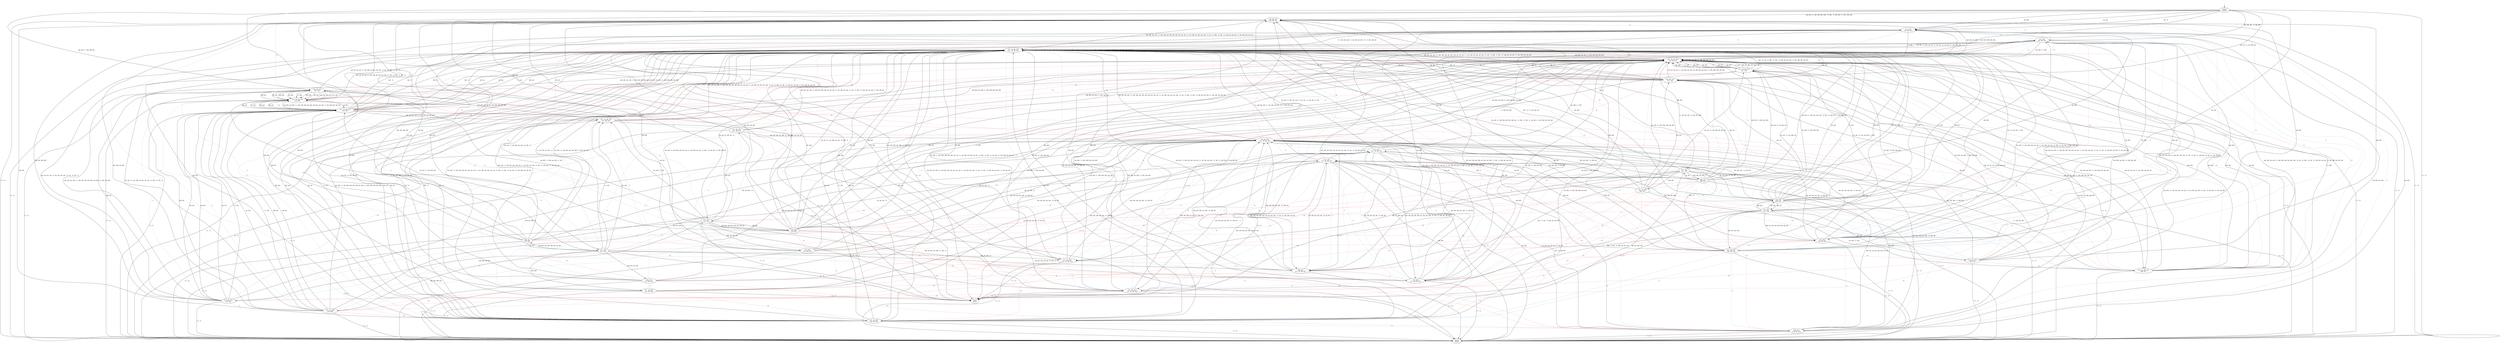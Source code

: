 digraph  {
concentrate=False;
nodesep=0.5;
ranksep=0.5;
splines=True;
140104835237368 [label="{start}\n{start}"];
140104835237424 [label="{10, 00, 01}\n{10, 00, 01}"];
140104835237592 [label="{11, 10}\n{10, 00, 01}"];
140104835237816 [label="{11, 01}\n{10, 00, 01}"];
140104835237984 [label="{10, 00, 01}\n{11, 10}"];
140104835238208 [label="{11, 10}\n{11, 10}"];
140104835238656 [label="{11, 01}\n{11, 10}"];
140104835239104 [label="{lose}\n{lose}"];
140104835342576 [label="{10, 00, 01}\n{11, 01}"];
140104835342800 [label="{11, 10}\n{11, 01}"];
140104835343248 [label="{11, 01}\n{11, 01}"];
140104835343472 [label="{11, 10, 00, 01}\n{11, 10, 00, 01}"];
140104835345264 [label="{11, 10, 00, 01}\n{10, 00, 01}"];
140104835350656 [label="{00, 01}\n{11, 10, 00, 01}"];
140104835351104 [label="{11, 10, 00}\n{11, 10, 00, 01}"];
140104835352560 [label="{00, 01}\n{10, 00, 01}"];
140104835353008 [label="{11, 10, 00}\n{10, 00, 01}"];
140104835353904 [label="{11, 00, 01}\n{11, 10, 00, 01}"];
140104835354352 [label="{10, 00}\n{11, 10, 00, 01}"];
140104835355760 [label="{11, 00, 01}\n{10, 00, 01}"];
140104835356208 [label="{10, 00}\n{10, 00, 01}"];
140104835357104 [label="{11, 10, 00, 01}\n{00, 01}"];
140104834954856 [label="{00, 01}\n{00, 01}"];
140104834955080 [label="{11, 10, 00}\n{00, 01}"];
140104834955640 [label="{win}\n{win}"];
140104834956480 [label="{11, 00, 01}\n{00, 01}"];
140104834956704 [label="{10, 00}\n{00, 01}"];
140104835039976 [label="{11, 10, 00, 01}\n{11, 00, 01}"];
140104835040872 [label="{11, 10, 00, 01}\n{10, 00}"];
140104835041488 [label="{00, 01}\n{11, 00, 01}"];
140104835041712 [label="{11, 10, 00}\n{11, 00, 01}"];
140104835042440 [label="{00, 01}\n{10, 00}"];
140104835042664 [label="{11, 10, 00}\n{10, 00}"];
140104835043112 [label="{11, 00, 01}\n{11, 00, 01}"];
140104835076168 [label="{10, 00}\n{11, 00, 01}"];
140104835076952 [label="{11, 00, 01}\n{10, 00}"];
140104835077176 [label="{10, 00}\n{10, 00}"];
140104835113368 [label="{11, 10}\n{11, 10, 00, 01}"];
140104835113536 [label="{10, 00, 01}\n{11, 10, 00, 01}"];
140104834625208 [label="{11, 01}\n{11, 10, 00, 01}"];
140104834645968 [label="{11, 10, 00, 01}\n{11, 10}"];
140104834692376 [label="{11, 10, 00, 01}\n{11, 01}"];
hidden [label="", shape=none];
140104835237368 -> 140104835237592  [action="('at', 'a0')", key="('at', 'a0')", label="(at, a0)"];
140104835237368 -> 140104835237592  [action="('at', '-1')", key="('at', '-1')", label="(at, -1)"];
140104835237368 -> 140104835237592  [action="('at', 'b0')", key="('at', 'b0')", label="(at, b0)"];
140104835237368 -> 140104835238208  [action="('at', 'at')", key="('at', 'at')", label="(at, at)"];
140104835237368 -> 140104835238656  [action="('bt', 'at')", key="('bt', 'at')", label="(bt, at)"];
140104835237368 -> 140104835239104  [action="('-1', '-1')", key="('-1', '-1')", label="(-1, -1)"];
140104835237368 -> 140104835342800  [action="('at', 'bt')", key="('at', 'bt')", label="(at, bt)"];
140104835237368 -> 140104835343248  [action="('bt', 'bt')", key="('bt', 'bt')", label="(bt, bt)"];
140104835237368 -> 140104835237424  [action="(('a0', 'a0'), ('-1', 'a0'), ('b0', 'a0'), ('a0', '-1'), ('b0', '-1'), ('a0', 'b0'), ('-1', 'b0'), ('b0', 'b0'))", key="(('a0', 'a0'), ('-1', 'a0'), ('b0', 'a0'), ('a0', '-1'), ('b0', '-1'), ('a0', 'b0'), ('-1', 'b0'), ('b0', 'b0'))", label="(a0, a0), (-1, a0), (b0, a0), (a0, -1), (b0, -1), (a0, b0), (-1, b0), (b0, b0)"];
140104835237368 -> 140104835237816  [action="(('bt', 'a0'), ('bt', '-1'), ('bt', 'b0'))", key="(('bt', 'a0'), ('bt', '-1'), ('bt', 'b0'))", label="(bt, a0), (bt, -1), (bt, b0)"];
140104835237368 -> 140104835237984  [action="(('a0', 'at'), ('-1', 'at'), ('b0', 'at'))", key="(('a0', 'at'), ('-1', 'at'), ('b0', 'at'))", label="(a0, at), (-1, at), (b0, at)"];
140104835237368 -> 140104835342576  [action="(('a0', 'bt'), ('-1', 'bt'), ('b0', 'bt'))", key="(('a0', 'bt'), ('-1', 'bt'), ('b0', 'bt'))", label="(a0, bt), (-1, bt), (b0, bt)"];
140104835237424 -> 140104835239104  [action="('-1', '-1')", key="('-1', '-1')", label="(-1, -1)"];
140104835237424 -> 140104835343472  [action="(('a0', 'a0'), ('at', 'a0'), ('-1', 'a0'), ('b0', 'a0'), ('bt', 'a0'), ('a0', 'at'), ('at', 'at'), ('-1', 'at'), ('b0', 'at'), ('bt', 'at'), ('a0', '-1'), ('at', '-1'), ('b0', '-1'), ('bt', '-1'), ('a0', 'bt'), ('at', 'bt'), ('-1', 'bt'), ('b0', 'bt'), ('bt', 'bt'))", key="(('a0', 'a0'), ('at', 'a0'), ('-1', 'a0'), ('b0', 'a0'), ('bt', 'a0'), ('a0', 'at'), ('at', 'at'), ('-1', 'at'), ('b0', 'at'), ('bt', 'at'), ('a0', '-1'), ('at', '-1'), ('b0', '-1'), ('bt', '-1'), ('a0', 'bt'), ('at', 'bt'), ('-1', 'bt'), ('b0', 'bt'), ('bt', 'bt'))", label="(a0, a0), (at, a0), (-1, a0), (b0, a0), (bt, a0), (a0, at), (at, at), (-1, at), (b0, at), (bt, at), (a0, -1), (at, -1), (b0, -1), (bt, -1), (a0, bt), (at, bt), (-1, bt), (b0, bt), (bt, bt)"];
140104835237424 -> 140104835345264  [action="(('a0', 'b0'), ('at', 'b0'), ('-1', 'b0'), ('b0', 'b0'), ('bt', 'b0'))", key="(('a0', 'b0'), ('at', 'b0'), ('-1', 'b0'), ('b0', 'b0'), ('bt', 'b0'))", label="(a0, b0), (at, b0), (-1, b0), (b0, b0), (bt, b0)"];
140104835237424 -> 140104835345264  [arrowhead=none, color=2, colorscheme=set19, constraint=True, key=1, label="~1", style=dashed];
140104835237424 -> 140104835113536  [arrowhead=none, color=1, colorscheme=set19, constraint=True, key=0, label="~0", style=dashed];
140104835237424 -> 140104835237984  [arrowhead=none, color=1, colorscheme=set19, constraint=True, key=0, label="~0", style=dashed];
140104835237424 -> 140104835342576  [arrowhead=none, color=1, colorscheme=set19, constraint=True, key=0, label="~0", style=dashed];
140104835237424 -> 140104835356208  [arrowhead=none, color=2, colorscheme=set19, constraint=True, key=0, label="~1", style=dashed];
140104835237424 -> 140104835355760  [arrowhead=none, color=2, colorscheme=set19, constraint=True, key=0, label="~1", style=dashed];
140104835237424 -> 140104835353008  [arrowhead=none, color=2, colorscheme=set19, constraint=True, key=0, label="~1", style=dashed];
140104835237424 -> 140104835237592  [arrowhead=none, color=2, colorscheme=set19, constraint=True, key=0, label="~1", style=dashed];
140104835237424 -> 140104835237816  [arrowhead=none, color=2, colorscheme=set19, constraint=True, key=0, label="~1", style=dashed];
140104835237424 -> 140104835352560  [arrowhead=none, color=2, colorscheme=set19, constraint=True, key=0, label="~1", style=dashed];
140104835237592 -> 140104835239104  [action="('-1', '-1')", key="('-1', '-1')", label="(-1, -1)"];
140104835237592 -> 140104835345264  [action="('-1', 'b0')", key="('-1', 'b0')", label="(-1, b0)"];
140104835237592 -> 140104835345264  [action="('bt', 'b0')", key="('bt', 'b0')", label="(bt, b0)"];
140104835237592 -> 140104835345264  [arrowhead=none, color=2, colorscheme=set19, constraint=True, key=2, label="~1", style=dashed];
140104835237592 -> 140104835353008  [action="('b0', 'b0')", key="('b0', 'b0')", label="(b0, b0)"];
140104835237592 -> 140104835350656  [action="(('a0', 'a0'), ('at', 'a0'), ('a0', 'at'), ('at', 'at'), ('a0', '-1'), ('at', '-1'), ('a0', 'bt'), ('at', 'bt'))", key="(('a0', 'a0'), ('at', 'a0'), ('a0', 'at'), ('at', 'at'), ('a0', '-1'), ('at', '-1'), ('a0', 'bt'), ('at', 'bt'))", label="(a0, a0), (at, a0), (a0, at), (at, at), (a0, -1), (at, -1), (a0, bt), (at, bt)"];
140104835237592 -> 140104835343472  [action="(('-1', 'a0'), ('bt', 'a0'), ('-1', 'at'), ('bt', 'at'), ('bt', '-1'), ('-1', 'bt'), ('bt', 'bt'))", key="(('-1', 'a0'), ('bt', 'a0'), ('-1', 'at'), ('bt', 'at'), ('bt', '-1'), ('-1', 'bt'), ('bt', 'bt'))", label="(-1, a0), (bt, a0), (-1, at), (bt, at), (bt, -1), (-1, bt), (bt, bt)"];
140104835237592 -> 140104835351104  [action="(('b0', 'a0'), ('b0', 'at'), ('b0', '-1'), ('b0', 'bt'))", key="(('b0', 'a0'), ('b0', 'at'), ('b0', '-1'), ('b0', 'bt'))", label="(b0, a0), (b0, at), (b0, -1), (b0, bt)"];
140104835237592 -> 140104835352560  [action="(('a0', 'b0'), ('at', 'b0'))", key="(('a0', 'b0'), ('at', 'b0'))", label="(a0, b0), (at, b0)"];
140104835237592 -> 140104835352560  [arrowhead=none, color=2, colorscheme=set19, constraint=True, key=1, label="~1", style=dashed];
140104835237592 -> 140104835237816  [arrowhead=none, color=2, colorscheme=set19, constraint=True, key=0, label="~1", style=dashed];
140104835237816 -> 140104835239104  [action="('-1', '-1')", key="('-1', '-1')", label="(-1, -1)"];
140104835237816 -> 140104835355760  [action="('a0', 'b0')", key="('a0', 'b0')", label="(a0, b0)"];
140104835237816 -> 140104835356208  [action="('b0', 'b0')", key="('b0', 'b0')", label="(b0, b0)"];
140104835237816 -> 140104835356208  [action="('bt', 'b0')", key="('bt', 'b0')", label="(bt, b0)"];
140104835237816 -> 140104835353904  [action="(('a0', 'a0'), ('a0', 'at'), ('a0', '-1'), ('a0', 'bt'))", key="(('a0', 'a0'), ('a0', 'at'), ('a0', '-1'), ('a0', 'bt'))", label="(a0, a0), (a0, at), (a0, -1), (a0, bt)"];
140104835237816 -> 140104835343472  [action="(('at', 'a0'), ('-1', 'a0'), ('at', 'at'), ('-1', 'at'), ('at', '-1'), ('at', 'bt'), ('-1', 'bt'))", key="(('at', 'a0'), ('-1', 'a0'), ('at', 'at'), ('-1', 'at'), ('at', '-1'), ('at', 'bt'), ('-1', 'bt'))", label="(at, a0), (-1, a0), (at, at), (-1, at), (at, -1), (at, bt), (-1, bt)"];
140104835237816 -> 140104835354352  [action="(('b0', 'a0'), ('bt', 'a0'), ('b0', 'at'), ('bt', 'at'), ('b0', '-1'), ('bt', '-1'), ('b0', 'bt'), ('bt', 'bt'))", key="(('b0', 'a0'), ('bt', 'a0'), ('b0', 'at'), ('bt', 'at'), ('b0', '-1'), ('bt', '-1'), ('b0', 'bt'), ('bt', 'bt'))", label="(b0, a0), (bt, a0), (b0, at), (bt, at), (b0, -1), (bt, -1), (b0, bt), (bt, bt)"];
140104835237816 -> 140104835345264  [action="(('at', 'b0'), ('-1', 'b0'))", key="(('at', 'b0'), ('-1', 'b0'))", label="(at, b0), (-1, b0)"];
140104835237816 -> 140104834625208  [arrowhead=none, color=1, colorscheme=set19, constraint=True, key=0, label="~0", style=dashed];
140104835237816 -> 140104835352560  [arrowhead=none, color=2, colorscheme=set19, constraint=True, key=0, label="~1", style=dashed];
140104835237984 -> 140104835343472  [action="('a0', '-1')", key="('a0', '-1')", label="(a0, -1)"];
140104835237984 -> 140104835343472  [action="('at', '-1')", key="('at', '-1')", label="(at, -1)"];
140104835237984 -> 140104835343472  [action="('b0', '-1')", key="('b0', '-1')", label="(b0, -1)"];
140104835237984 -> 140104835343472  [action="('bt', '-1')", key="('bt', '-1')", label="(bt, -1)"];
140104835237984 -> 140104835343472  [action="('a0', 'bt')", key="('a0', 'bt')", label="(a0, bt)"];
140104835237984 -> 140104835343472  [action="('at', 'bt')", key="('at', 'bt')", label="(at, bt)"];
140104835237984 -> 140104835343472  [action="('-1', 'bt')", key="('-1', 'bt')", label="(-1, bt)"];
140104835237984 -> 140104835343472  [action="('b0', 'bt')", key="('b0', 'bt')", label="(b0, bt)"];
140104835237984 -> 140104835343472  [action="('bt', 'bt')", key="('bt', 'bt')", label="(bt, bt)"];
140104835237984 -> 140104835239104  [action="('-1', '-1')", key="('-1', '-1')", label="(-1, -1)"];
140104835237984 -> 140104835357104  [action="(('a0', 'a0'), ('at', 'a0'), ('-1', 'a0'), ('b0', 'a0'), ('bt', 'a0'))", key="(('a0', 'a0'), ('at', 'a0'), ('-1', 'a0'), ('b0', 'a0'), ('bt', 'a0'))", label="(a0, a0), (at, a0), (-1, a0), (b0, a0), (bt, a0)"];
140104835237984 -> 140104835345264  [action="(('a0', 'at'), ('at', 'at'), ('-1', 'at'), ('b0', 'at'), ('bt', 'at'), ('a0', 'b0'), ('at', 'b0'), ('-1', 'b0'), ('b0', 'b0'), ('bt', 'b0'))", key="(('a0', 'at'), ('at', 'at'), ('-1', 'at'), ('b0', 'at'), ('bt', 'at'), ('a0', 'b0'), ('at', 'b0'), ('-1', 'b0'), ('b0', 'b0'), ('bt', 'b0'))", label="(a0, at), (at, at), (-1, at), (b0, at), (bt, at), (a0, b0), (at, b0), (-1, b0), (b0, b0), (bt, b0)"];
140104835237984 -> 140104835342576  [arrowhead=none, color=1, colorscheme=set19, constraint=True, key=0, label="~0", style=dashed];
140104835238208 -> 140104834955080  [action="('b0', 'a0')", key="('b0', 'a0')", label="(b0, a0)"];
140104835238208 -> 140104834955640  [action="('-1', '-1')", key="('-1', '-1')", label="(-1, -1)"];
140104835238208 -> 140104835239104  [action="('-1', '-1')", key="('-1', '-1')", label="(-1, -1)"];
140104835238208 -> 140104834954856  [action="(('a0', 'a0'), ('at', 'a0'))", key="(('a0', 'a0'), ('at', 'a0'))", label="(a0, a0), (at, a0)"];
140104835238208 -> 140104835357104  [action="(('-1', 'a0'), ('bt', 'a0'))", key="(('-1', 'a0'), ('bt', 'a0'))", label="(-1, a0), (bt, a0)"];
140104835238208 -> 140104835352560  [action="(('a0', 'at'), ('at', 'at'), ('a0', 'b0'), ('at', 'b0'))", key="(('a0', 'at'), ('at', 'at'), ('a0', 'b0'), ('at', 'b0'))", label="(a0, at), (at, at), (a0, b0), (at, b0)"];
140104835238208 -> 140104835345264  [action="(('-1', 'at'), ('bt', 'at'), ('-1', 'b0'), ('bt', 'b0'))", key="(('-1', 'at'), ('bt', 'at'), ('-1', 'b0'), ('bt', 'b0'))", label="(-1, at), (bt, at), (-1, b0), (bt, b0)"];
140104835238208 -> 140104835353008  [action="(('b0', 'at'), ('b0', 'b0'))", key="(('b0', 'at'), ('b0', 'b0'))", label="(b0, at), (b0, b0)"];
140104835238208 -> 140104835350656  [action="(('a0', '-1'), ('at', '-1'), ('a0', 'bt'), ('at', 'bt'))", key="(('a0', '-1'), ('at', '-1'), ('a0', 'bt'), ('at', 'bt'))", label="(a0, -1), (at, -1), (a0, bt), (at, bt)"];
140104835238208 -> 140104835351104  [action="(('b0', '-1'), ('b0', 'bt'))", key="(('b0', '-1'), ('b0', 'bt'))", label="(b0, -1), (b0, bt)"];
140104835238208 -> 140104835343472  [action="(('bt', '-1'), ('-1', 'bt'), ('bt', 'bt'))", key="(('bt', '-1'), ('-1', 'bt'), ('bt', 'bt'))", label="(bt, -1), (-1, bt), (bt, bt)"];
140104835238208 -> 140104835237592  [arrowhead=none, color=1, colorscheme=set19, constraint=True, key=0, label="~0", style=dashed];
140104835238208 -> 140104834645968  [arrowhead=none, color=2, colorscheme=set19, constraint=True, key=0, label="~1", style=dashed];
140104835238208 -> 140104835237984  [arrowhead=none, color=2, colorscheme=set19, constraint=True, key=0, label="~1", style=dashed];
140104835238656 -> 140104834956480  [action="('a0', 'a0')", key="('a0', 'a0')", label="(a0, a0)"];
140104835238656 -> 140104834956704  [action="('b0', 'a0')", key="('b0', 'a0')", label="(b0, a0)"];
140104835238656 -> 140104834956704  [action="('bt', 'a0')", key="('bt', 'a0')", label="(bt, a0)"];
140104835238656 -> 140104834955640  [action="('-1', '-1')", key="('-1', '-1')", label="(-1, -1)"];
140104835238656 -> 140104835357104  [action="(('at', 'a0'), ('-1', 'a0'))", key="(('at', 'a0'), ('-1', 'a0'))", label="(at, a0), (-1, a0)"];
140104835238656 -> 140104835355760  [action="(('a0', 'at'), ('a0', 'b0'))", key="(('a0', 'at'), ('a0', 'b0'))", label="(a0, at), (a0, b0)"];
140104835238656 -> 140104835345264  [action="(('at', 'at'), ('-1', 'at'), ('at', 'b0'), ('-1', 'b0'))", key="(('at', 'at'), ('-1', 'at'), ('at', 'b0'), ('-1', 'b0'))", label="(at, at), (-1, at), (at, b0), (-1, b0)"];
140104835238656 -> 140104835356208  [action="(('b0', 'at'), ('bt', 'at'), ('b0', 'b0'), ('bt', 'b0'))", key="(('b0', 'at'), ('bt', 'at'), ('b0', 'b0'), ('bt', 'b0'))", label="(b0, at), (bt, at), (b0, b0), (bt, b0)"];
140104835238656 -> 140104835353904  [action="(('a0', '-1'), ('a0', 'bt'))", key="(('a0', '-1'), ('a0', 'bt'))", label="(a0, -1), (a0, bt)"];
140104835238656 -> 140104835343472  [action="(('at', '-1'), ('at', 'bt'), ('-1', 'bt'))", key="(('at', '-1'), ('at', 'bt'), ('-1', 'bt'))", label="(at, -1), (at, bt), (-1, bt)"];
140104835238656 -> 140104835354352  [action="(('b0', '-1'), ('bt', '-1'), ('b0', 'bt'), ('bt', 'bt'))", key="(('b0', '-1'), ('bt', '-1'), ('b0', 'bt'), ('bt', 'bt'))", label="(b0, -1), (bt, -1), (b0, bt), (bt, bt)"];
140104835238656 -> 140104835343248  [arrowhead=none, color=1, colorscheme=set19, constraint=True, key=0, label="~0", style=dashed];
140104835238656 -> 140104835237816  [arrowhead=none, color=1, colorscheme=set19, constraint=True, key=0, label="~0", style=dashed];
140104835238656 -> 140104834625208  [arrowhead=none, color=1, colorscheme=set19, constraint=True, key=0, label="~0", style=dashed];
140104835238656 -> 140104835238208  [arrowhead=none, color=2, colorscheme=set19, constraint=True, key=0, label="~1", style=dashed];
140104835238656 -> 140104834645968  [arrowhead=none, color=2, colorscheme=set19, constraint=True, key=0, label="~1", style=dashed];
140104835238656 -> 140104835237984  [arrowhead=none, color=2, colorscheme=set19, constraint=True, key=0, label="~1", style=dashed];
140104835342576 -> 140104835239104  [action="('-1', '-1')", key="('-1', '-1')", label="(-1, -1)"];
140104835342576 -> 140104835040872  [action="('a0', 'b0')", key="('a0', 'b0')", label="(a0, b0)"];
140104835342576 -> 140104835040872  [action="('at', 'b0')", key="('at', 'b0')", label="(at, b0)"];
140104835342576 -> 140104835040872  [action="('-1', 'b0')", key="('-1', 'b0')", label="(-1, b0)"];
140104835342576 -> 140104835040872  [action="('b0', 'b0')", key="('b0', 'b0')", label="(b0, b0)"];
140104835342576 -> 140104835040872  [action="('bt', 'b0')", key="('bt', 'b0')", label="(bt, b0)"];
140104835342576 -> 140104835040872  [action="('a0', 'bt')", key="('a0', 'bt')", label="(a0, bt)"];
140104835342576 -> 140104835040872  [action="('at', 'bt')", key="('at', 'bt')", label="(at, bt)"];
140104835342576 -> 140104835040872  [action="('-1', 'bt')", key="('-1', 'bt')", label="(-1, bt)"];
140104835342576 -> 140104835040872  [action="('b0', 'bt')", key="('b0', 'bt')", label="(b0, bt)"];
140104835342576 -> 140104835040872  [action="('bt', 'bt')", key="('bt', 'bt')", label="(bt, bt)"];
140104835342576 -> 140104835039976  [action="(('a0', 'a0'), ('at', 'a0'), ('-1', 'a0'), ('b0', 'a0'), ('bt', 'a0'))", key="(('a0', 'a0'), ('at', 'a0'), ('-1', 'a0'), ('b0', 'a0'), ('bt', 'a0'))", label="(a0, a0), (at, a0), (-1, a0), (b0, a0), (bt, a0)"];
140104835342576 -> 140104835343472  [action="(('a0', 'at'), ('at', 'at'), ('-1', 'at'), ('b0', 'at'), ('bt', 'at'), ('a0', '-1'), ('at', '-1'), ('b0', '-1'), ('bt', '-1'))", key="(('a0', 'at'), ('at', 'at'), ('-1', 'at'), ('b0', 'at'), ('bt', 'at'), ('a0', '-1'), ('at', '-1'), ('b0', '-1'), ('bt', '-1'))", label="(a0, at), (at, at), (-1, at), (b0, at), (bt, at), (a0, -1), (at, -1), (b0, -1), (bt, -1)"];
140104835342800 -> 140104835039976  [action="('-1', 'a0')", key="('-1', 'a0')", label="(-1, a0)"];
140104835342800 -> 140104835039976  [action="('bt', 'a0')", key="('bt', 'a0')", label="(bt, a0)"];
140104835342800 -> 140104835041712  [action="('b0', 'a0')", key="('b0', 'a0')", label="(b0, a0)"];
140104835342800 -> 140104834955640  [action="('-1', '-1')", key="('-1', '-1')", label="(-1, -1)"];
140104835342800 -> 140104835041488  [action="(('a0', 'a0'), ('at', 'a0'))", key="(('a0', 'a0'), ('at', 'a0'))", label="(a0, a0), (at, a0)"];
140104835342800 -> 140104835350656  [action="(('a0', 'at'), ('at', 'at'), ('a0', '-1'), ('at', '-1'))", key="(('a0', 'at'), ('at', 'at'), ('a0', '-1'), ('at', '-1'))", label="(a0, at), (at, at), (a0, -1), (at, -1)"];
140104835342800 -> 140104835343472  [action="(('-1', 'at'), ('bt', 'at'), ('bt', '-1'))", key="(('-1', 'at'), ('bt', 'at'), ('bt', '-1'))", label="(-1, at), (bt, at), (bt, -1)"];
140104835342800 -> 140104835351104  [action="(('b0', 'at'), ('b0', '-1'))", key="(('b0', 'at'), ('b0', '-1'))", label="(b0, at), (b0, -1)"];
140104835342800 -> 140104835042440  [action="(('a0', 'b0'), ('at', 'b0'), ('a0', 'bt'), ('at', 'bt'))", key="(('a0', 'b0'), ('at', 'b0'), ('a0', 'bt'), ('at', 'bt'))", label="(a0, b0), (at, b0), (a0, bt), (at, bt)"];
140104835342800 -> 140104835040872  [action="(('-1', 'b0'), ('bt', 'b0'), ('-1', 'bt'), ('bt', 'bt'))", key="(('-1', 'b0'), ('bt', 'b0'), ('-1', 'bt'), ('bt', 'bt'))", label="(-1, b0), (bt, b0), (-1, bt), (bt, bt)"];
140104835342800 -> 140104835042664  [action="(('b0', 'b0'), ('b0', 'bt'))", key="(('b0', 'b0'), ('b0', 'bt'))", label="(b0, b0), (b0, bt)"];
140104835342800 -> 140104835238208  [arrowhead=none, color=1, colorscheme=set19, constraint=True, key=0, label="~0", style=dashed];
140104835342800 -> 140104835237592  [arrowhead=none, color=1, colorscheme=set19, constraint=True, key=0, label="~0", style=dashed];
140104835342800 -> 140104835342576  [arrowhead=none, color=2, colorscheme=set19, constraint=True, key=0, label="~1", style=dashed];
140104835343248 -> 140104835043112  [action="('a0', 'a0')", key="('a0', 'a0')", label="(a0, a0)"];
140104835343248 -> 140104834955640  [action="('-1', '-1')", key="('-1', '-1')", label="(-1, -1)"];
140104835343248 -> 140104835239104  [action="('-1', '-1')", key="('-1', '-1')", label="(-1, -1)"];
140104835343248 -> 140104835039976  [action="(('at', 'a0'), ('-1', 'a0'))", key="(('at', 'a0'), ('-1', 'a0'))", label="(at, a0), (-1, a0)"];
140104835343248 -> 140104835076168  [action="(('b0', 'a0'), ('bt', 'a0'))", key="(('b0', 'a0'), ('bt', 'a0'))", label="(b0, a0), (bt, a0)"];
140104835343248 -> 140104835353904  [action="(('a0', 'at'), ('a0', '-1'))", key="(('a0', 'at'), ('a0', '-1'))", label="(a0, at), (a0, -1)"];
140104835343248 -> 140104835343472  [action="(('at', 'at'), ('-1', 'at'), ('at', '-1'))", key="(('at', 'at'), ('-1', 'at'), ('at', '-1'))", label="(at, at), (-1, at), (at, -1)"];
140104835343248 -> 140104835354352  [action="(('b0', 'at'), ('bt', 'at'), ('b0', '-1'), ('bt', '-1'))", key="(('b0', 'at'), ('bt', 'at'), ('b0', '-1'), ('bt', '-1'))", label="(b0, at), (bt, at), (b0, -1), (bt, -1)"];
140104835343248 -> 140104835076952  [action="(('a0', 'b0'), ('a0', 'bt'))", key="(('a0', 'b0'), ('a0', 'bt'))", label="(a0, b0), (a0, bt)"];
140104835343248 -> 140104835040872  [action="(('at', 'b0'), ('-1', 'b0'), ('at', 'bt'), ('-1', 'bt'))", key="(('at', 'b0'), ('-1', 'b0'), ('at', 'bt'), ('-1', 'bt'))", label="(at, b0), (-1, b0), (at, bt), (-1, bt)"];
140104835343248 -> 140104835077176  [action="(('b0', 'b0'), ('bt', 'b0'), ('b0', 'bt'), ('bt', 'bt'))", key="(('b0', 'b0'), ('bt', 'b0'), ('b0', 'bt'), ('bt', 'bt'))", label="(b0, b0), (bt, b0), (b0, bt), (bt, bt)"];
140104835343248 -> 140104835237816  [arrowhead=none, color=1, colorscheme=set19, constraint=True, key=0, label="~0", style=dashed];
140104835343248 -> 140104834625208  [arrowhead=none, color=1, colorscheme=set19, constraint=True, key=0, label="~0", style=dashed];
140104835343248 -> 140104835342800  [arrowhead=none, color=2, colorscheme=set19, constraint=True, key=0, label="~1", style=dashed];
140104835343248 -> 140104835342576  [arrowhead=none, color=2, colorscheme=set19, constraint=True, key=0, label="~1", style=dashed];
140104835343472 -> 140104834955640  [action="('-1', '-1')", key="('-1', '-1')", label="(-1, -1)"];
140104835343472 -> 140104835239104  [action="('-1', '-1')", key="('-1', '-1')", label="(-1, -1)"];
140104835343472 -> 140104835343472  [action="(('a0', 'a0'), ('at', 'a0'), ('-1', 'a0'), ('b0', 'a0'), ('bt', 'a0'), ('a0', 'at'), ('at', 'at'), ('-1', 'at'), ('b0', 'at'), ('bt', 'at'), ('a0', '-1'), ('at', '-1'), ('b0', '-1'), ('bt', '-1'), ('a0', 'bt'), ('at', 'bt'), ('-1', 'bt'), ('b0', 'bt'), ('bt', 'bt'))", dir=back, key="(('a0', 'a0'), ('at', 'a0'), ('-1', 'a0'), ('b0', 'a0'), ('bt', 'a0'), ('a0', 'at'), ('at', 'at'), ('-1', 'at'), ('b0', 'at'), ('bt', 'at'), ('a0', '-1'), ('at', '-1'), ('b0', '-1'), ('bt', '-1'), ('a0', 'bt'), ('at', 'bt'), ('-1', 'bt'), ('b0', 'bt'), ('bt', 'bt'))", label="(a0, a0), (at, a0), (-1, a0), (b0, a0), (bt, a0), (a0, at), (at, at), (-1, at), (b0, at), (bt, at), (a0, -1), (at, -1), (b0, -1), (bt, -1), (a0, bt), (at, bt), (-1, bt), (b0, bt), (bt, bt)"];
140104835343472 -> 140104835345264  [action="(('a0', 'b0'), ('at', 'b0'), ('-1', 'b0'), ('b0', 'b0'), ('bt', 'b0'))", key="(('a0', 'b0'), ('at', 'b0'), ('-1', 'b0'), ('b0', 'b0'), ('bt', 'b0'))", label="(a0, b0), (at, b0), (-1, b0), (b0, b0), (bt, b0)"];
140104835343472 -> 140104835345264  [arrowhead=none, color=1, colorscheme=set19, constraint=True, key=1, label="~0", style=dashed];
140104835343472 -> 140104835039976  [arrowhead=none, color=1, colorscheme=set19, constraint=True, key=0, label="~0", style=dashed];
140104835343472 -> 140104834692376  [arrowhead=none, color=1, colorscheme=set19, constraint=True, key=0, label="~0", style=dashed];
140104835343472 -> 140104835357104  [arrowhead=none, color=1, colorscheme=set19, constraint=True, key=0, label="~0", style=dashed];
140104835343472 -> 140104834645968  [arrowhead=none, color=1, colorscheme=set19, constraint=True, key=0, label="~0", style=dashed];
140104835343472 -> 140104835350656  [arrowhead=none, color=2, colorscheme=set19, constraint=True, key=0, label="~1", style=dashed];
140104835343472 -> 140104834625208  [arrowhead=none, color=2, colorscheme=set19, constraint=True, key=0, label="~1", style=dashed];
140104835343472 -> 140104835354352  [arrowhead=none, color=2, colorscheme=set19, constraint=True, key=0, label="~1", style=dashed];
140104835343472 -> 140104835353904  [arrowhead=none, color=2, colorscheme=set19, constraint=True, key=0, label="~1", style=dashed];
140104835343472 -> 140104835113368  [arrowhead=none, color=2, colorscheme=set19, constraint=True, key=0, label="~1", style=dashed];
140104835345264 -> 140104835239104  [action="('-1', '-1')", key="('-1', '-1')", label="(-1, -1)"];
140104835345264 -> 140104835343472  [action="(('a0', 'a0'), ('at', 'a0'), ('-1', 'a0'), ('b0', 'a0'), ('bt', 'a0'), ('a0', 'at'), ('at', 'at'), ('-1', 'at'), ('b0', 'at'), ('bt', 'at'), ('a0', '-1'), ('at', '-1'), ('b0', '-1'), ('bt', '-1'), ('a0', 'bt'), ('at', 'bt'), ('-1', 'bt'), ('b0', 'bt'), ('bt', 'bt'))", key="(('a0', 'a0'), ('at', 'a0'), ('-1', 'a0'), ('b0', 'a0'), ('bt', 'a0'), ('a0', 'at'), ('at', 'at'), ('-1', 'at'), ('b0', 'at'), ('bt', 'at'), ('a0', '-1'), ('at', '-1'), ('b0', '-1'), ('bt', '-1'), ('a0', 'bt'), ('at', 'bt'), ('-1', 'bt'), ('b0', 'bt'), ('bt', 'bt'))", label="(a0, a0), (at, a0), (-1, a0), (b0, a0), (bt, a0), (a0, at), (at, at), (-1, at), (b0, at), (bt, at), (a0, -1), (at, -1), (b0, -1), (bt, -1), (a0, bt), (at, bt), (-1, bt), (b0, bt), (bt, bt)"];
140104835345264 -> 140104835345264  [action="(('a0', 'b0'), ('at', 'b0'), ('-1', 'b0'), ('b0', 'b0'), ('bt', 'b0'))", dir=back, key="(('a0', 'b0'), ('at', 'b0'), ('-1', 'b0'), ('b0', 'b0'), ('bt', 'b0'))", label="(a0, b0), (at, b0), (-1, b0), (b0, b0), (bt, b0)"];
140104835345264 -> 140104835357104  [arrowhead=none, color=1, colorscheme=set19, constraint=True, key=0, label="~0", style=dashed];
140104835345264 -> 140104834645968  [arrowhead=none, color=1, colorscheme=set19, constraint=True, key=0, label="~0", style=dashed];
140104835345264 -> 140104835237816  [arrowhead=none, color=2, colorscheme=set19, constraint=True, key=0, label="~1", style=dashed];
140104835345264 -> 140104835352560  [arrowhead=none, color=2, colorscheme=set19, constraint=True, key=0, label="~1", style=dashed];
140104835350656 -> 140104835239104  [action="('-1', '-1')", key="('-1', '-1')", label="(-1, -1)"];
140104835350656 -> 140104835237592  [action="('at', 'b0')", key="('at', 'b0')", label="(at, b0)"];
140104835350656 -> 140104835237424  [action="('b0', 'b0')", key="('b0', 'b0')", label="(b0, b0)"];
140104835350656 -> 140104835343472  [action="(('a0', 'a0'), ('-1', 'a0'), ('bt', 'a0'), ('a0', 'at'), ('-1', 'at'), ('bt', 'at'), ('a0', '-1'), ('bt', '-1'), ('a0', 'bt'), ('-1', 'bt'), ('bt', 'bt'))", key="(('a0', 'a0'), ('-1', 'a0'), ('bt', 'a0'), ('a0', 'at'), ('-1', 'at'), ('bt', 'at'), ('a0', '-1'), ('bt', '-1'), ('a0', 'bt'), ('-1', 'bt'), ('bt', 'bt'))", label="(a0, a0), (-1, a0), (bt, a0), (a0, at), (-1, at), (bt, at), (a0, -1), (bt, -1), (a0, bt), (-1, bt), (bt, bt)"];
140104835350656 -> 140104835113368  [action="(('at', 'a0'), ('at', 'at'), ('at', '-1'), ('at', 'bt'))", key="(('at', 'a0'), ('at', 'at'), ('at', '-1'), ('at', 'bt'))", label="(at, a0), (at, at), (at, -1), (at, bt)"];
140104835350656 -> 140104835113368  [arrowhead=none, color=2, colorscheme=set19, constraint=True, key=1, label="~1", style=dashed];
140104835350656 -> 140104835113536  [action="(('b0', 'a0'), ('b0', 'at'), ('b0', '-1'), ('b0', 'bt'))", key="(('b0', 'a0'), ('b0', 'at'), ('b0', '-1'), ('b0', 'bt'))", label="(b0, a0), (b0, at), (b0, -1), (b0, bt)"];
140104835350656 -> 140104835345264  [action="(('a0', 'b0'), ('-1', 'b0'), ('bt', 'b0'))", key="(('a0', 'b0'), ('-1', 'b0'), ('bt', 'b0'))", label="(a0, b0), (-1, b0), (bt, b0)"];
140104835350656 -> 140104835042440  [arrowhead=none, color=1, colorscheme=set19, constraint=True, key=0, label="~0", style=dashed];
140104835350656 -> 140104835041488  [arrowhead=none, color=1, colorscheme=set19, constraint=True, key=0, label="~0", style=dashed];
140104835350656 -> 140104835352560  [arrowhead=none, color=1, colorscheme=set19, constraint=True, key=0, label="~0", style=dashed];
140104835350656 -> 140104834625208  [arrowhead=none, color=2, colorscheme=set19, constraint=True, key=0, label="~1", style=dashed];
140104835350656 -> 140104835354352  [arrowhead=none, color=2, colorscheme=set19, constraint=True, key=0, label="~1", style=dashed];
140104835350656 -> 140104835353904  [arrowhead=none, color=2, colorscheme=set19, constraint=True, key=0, label="~1", style=dashed];
140104835351104 -> 140104834955640  [action="('-1', '-1')", key="('-1', '-1')", label="(-1, -1)"];
140104835351104 -> 140104835239104  [action="('-1', '-1')", key="('-1', '-1')", label="(-1, -1)"];
140104835351104 -> 140104835237424  [action="('a0', 'b0')", key="('a0', 'b0')", label="(a0, b0)"];
140104835351104 -> 140104835113536  [action="(('a0', 'a0'), ('a0', 'at'), ('a0', '-1'), ('a0', 'bt'))", key="(('a0', 'a0'), ('a0', 'at'), ('a0', '-1'), ('a0', 'bt'))", label="(a0, a0), (a0, at), (a0, -1), (a0, bt)"];
140104835351104 -> 140104835113536  [arrowhead=none, color=2, colorscheme=set19, constraint=True, key=1, label="~1", style=dashed];
140104835351104 -> 140104835343472  [action="(('at', 'a0'), ('-1', 'a0'), ('b0', 'a0'), ('bt', 'a0'), ('at', 'at'), ('-1', 'at'), ('b0', 'at'), ('bt', 'at'), ('at', '-1'), ('b0', '-1'), ('bt', '-1'), ('at', 'bt'), ('-1', 'bt'), ('b0', 'bt'), ('bt', 'bt'))", key="(('at', 'a0'), ('-1', 'a0'), ('b0', 'a0'), ('bt', 'a0'), ('at', 'at'), ('-1', 'at'), ('b0', 'at'), ('bt', 'at'), ('at', '-1'), ('b0', '-1'), ('bt', '-1'), ('at', 'bt'), ('-1', 'bt'), ('b0', 'bt'), ('bt', 'bt'))", label="(at, a0), (-1, a0), (b0, a0), (bt, a0), (at, at), (-1, at), (b0, at), (bt, at), (at, -1), (b0, -1), (bt, -1), (at, bt), (-1, bt), (b0, bt), (bt, bt)"];
140104835351104 -> 140104835343472  [arrowhead=none, color=2, colorscheme=set19, constraint=True, key=1, label="~1", style=dashed];
140104835351104 -> 140104835345264  [action="(('at', 'b0'), ('-1', 'b0'), ('b0', 'b0'), ('bt', 'b0'))", key="(('at', 'b0'), ('-1', 'b0'), ('b0', 'b0'), ('bt', 'b0'))", label="(at, b0), (-1, b0), (b0, b0), (bt, b0)"];
140104835351104 -> 140104835041712  [arrowhead=none, color=1, colorscheme=set19, constraint=True, key=0, label="~0", style=dashed];
140104835351104 -> 140104834955080  [arrowhead=none, color=1, colorscheme=set19, constraint=True, key=0, label="~0", style=dashed];
140104835351104 -> 140104835042664  [arrowhead=none, color=1, colorscheme=set19, constraint=True, key=0, label="~0", style=dashed];
140104835351104 -> 140104835353008  [arrowhead=none, color=1, colorscheme=set19, constraint=True, key=0, label="~0", style=dashed];
140104835351104 -> 140104835350656  [arrowhead=none, color=2, colorscheme=set19, constraint=True, key=0, label="~1", style=dashed];
140104835351104 -> 140104834625208  [arrowhead=none, color=2, colorscheme=set19, constraint=True, key=0, label="~1", style=dashed];
140104835351104 -> 140104835354352  [arrowhead=none, color=2, colorscheme=set19, constraint=True, key=0, label="~1", style=dashed];
140104835351104 -> 140104835353904  [arrowhead=none, color=2, colorscheme=set19, constraint=True, key=0, label="~1", style=dashed];
140104835351104 -> 140104835113368  [arrowhead=none, color=2, colorscheme=set19, constraint=True, key=0, label="~1", style=dashed];
140104835352560 -> 140104835239104  [action="('-1', '-1')", key="('-1', '-1')", label="(-1, -1)"];
140104835352560 -> 140104835237592  [action="('at', 'b0')", key="('at', 'b0')", label="(at, b0)"];
140104835352560 -> 140104835237424  [action="('b0', 'b0')", key="('b0', 'b0')", label="(b0, b0)"];
140104835352560 -> 140104835343472  [action="(('a0', 'a0'), ('-1', 'a0'), ('bt', 'a0'), ('a0', 'at'), ('-1', 'at'), ('bt', 'at'), ('a0', '-1'), ('bt', '-1'), ('a0', 'bt'), ('-1', 'bt'), ('bt', 'bt'))", key="(('a0', 'a0'), ('-1', 'a0'), ('bt', 'a0'), ('a0', 'at'), ('-1', 'at'), ('bt', 'at'), ('a0', '-1'), ('bt', '-1'), ('a0', 'bt'), ('-1', 'bt'), ('bt', 'bt'))", label="(a0, a0), (-1, a0), (bt, a0), (a0, at), (-1, at), (bt, at), (a0, -1), (bt, -1), (a0, bt), (-1, bt), (bt, bt)"];
140104835352560 -> 140104835113368  [action="(('at', 'a0'), ('at', 'at'), ('at', '-1'), ('at', 'bt'))", key="(('at', 'a0'), ('at', 'at'), ('at', '-1'), ('at', 'bt'))", label="(at, a0), (at, at), (at, -1), (at, bt)"];
140104835352560 -> 140104835113536  [action="(('b0', 'a0'), ('b0', 'at'), ('b0', '-1'), ('b0', 'bt'))", key="(('b0', 'a0'), ('b0', 'at'), ('b0', '-1'), ('b0', 'bt'))", label="(b0, a0), (b0, at), (b0, -1), (b0, bt)"];
140104835352560 -> 140104835345264  [action="(('a0', 'b0'), ('-1', 'b0'), ('bt', 'b0'))", key="(('a0', 'b0'), ('-1', 'b0'), ('bt', 'b0'))", label="(a0, b0), (-1, b0), (bt, b0)"];
140104835353008 -> 140104835343472  [action="('at', 'a0')", key="('at', 'a0')", label="(at, a0)"];
140104835353008 -> 140104835343472  [action="('-1', 'a0')", key="('-1', 'a0')", label="(-1, a0)"];
140104835353008 -> 140104835343472  [action="('b0', 'a0')", key="('b0', 'a0')", label="(b0, a0)"];
140104835353008 -> 140104835343472  [action="('bt', 'a0')", key="('bt', 'a0')", label="(bt, a0)"];
140104835353008 -> 140104835343472  [action="('at', 'at')", key="('at', 'at')", label="(at, at)"];
140104835353008 -> 140104835343472  [action="('-1', 'at')", key="('-1', 'at')", label="(-1, at)"];
140104835353008 -> 140104835343472  [action="('b0', 'at')", key="('b0', 'at')", label="(b0, at)"];
140104835353008 -> 140104835343472  [action="('bt', 'at')", key="('bt', 'at')", label="(bt, at)"];
140104835353008 -> 140104835343472  [action="('at', '-1')", key="('at', '-1')", label="(at, -1)"];
140104835353008 -> 140104835343472  [action="('b0', '-1')", key="('b0', '-1')", label="(b0, -1)"];
140104835353008 -> 140104835343472  [action="('bt', '-1')", key="('bt', '-1')", label="(bt, -1)"];
140104835353008 -> 140104835343472  [action="('at', 'bt')", key="('at', 'bt')", label="(at, bt)"];
140104835353008 -> 140104835343472  [action="('-1', 'bt')", key="('-1', 'bt')", label="(-1, bt)"];
140104835353008 -> 140104835343472  [action="('b0', 'bt')", key="('b0', 'bt')", label="(b0, bt)"];
140104835353008 -> 140104835343472  [action="('bt', 'bt')", key="('bt', 'bt')", label="(bt, bt)"];
140104835353008 -> 140104835239104  [action="('-1', '-1')", key="('-1', '-1')", label="(-1, -1)"];
140104835353008 -> 140104835237424  [action="('a0', 'b0')", key="('a0', 'b0')", label="(a0, b0)"];
140104835353008 -> 140104835113536  [action="(('a0', 'a0'), ('a0', 'at'), ('a0', '-1'), ('a0', 'bt'))", key="(('a0', 'a0'), ('a0', 'at'), ('a0', '-1'), ('a0', 'bt'))", label="(a0, a0), (a0, at), (a0, -1), (a0, bt)"];
140104835353008 -> 140104835345264  [action="(('at', 'b0'), ('-1', 'b0'), ('b0', 'b0'), ('bt', 'b0'))", key="(('at', 'b0'), ('-1', 'b0'), ('b0', 'b0'), ('bt', 'b0'))", label="(at, b0), (-1, b0), (b0, b0), (bt, b0)"];
140104835353008 -> 140104835345264  [arrowhead=none, color=2, colorscheme=set19, constraint=True, key=1, label="~1", style=dashed];
140104835353008 -> 140104835237592  [arrowhead=none, color=2, colorscheme=set19, constraint=True, key=0, label="~1", style=dashed];
140104835353008 -> 140104835237816  [arrowhead=none, color=2, colorscheme=set19, constraint=True, key=0, label="~1", style=dashed];
140104835353008 -> 140104835352560  [arrowhead=none, color=2, colorscheme=set19, constraint=True, key=0, label="~1", style=dashed];
140104835353904 -> 140104834955640  [action="('-1', '-1')", key="('-1', '-1')", label="(-1, -1)"];
140104835353904 -> 140104835239104  [action="('-1', '-1')", key="('-1', '-1')", label="(-1, -1)"];
140104835353904 -> 140104835237424  [action="('b0', 'b0')", key="('b0', 'b0')", label="(b0, b0)"];
140104835353904 -> 140104835343472  [action="(('a0', 'a0'), ('at', 'a0'), ('-1', 'a0'), ('bt', 'a0'), ('a0', 'at'), ('at', 'at'), ('-1', 'at'), ('bt', 'at'), ('a0', '-1'), ('at', '-1'), ('bt', '-1'), ('a0', 'bt'), ('at', 'bt'), ('-1', 'bt'), ('bt', 'bt'))", key="(('a0', 'a0'), ('at', 'a0'), ('-1', 'a0'), ('bt', 'a0'), ('a0', 'at'), ('at', 'at'), ('-1', 'at'), ('bt', 'at'), ('a0', '-1'), ('at', '-1'), ('bt', '-1'), ('a0', 'bt'), ('at', 'bt'), ('-1', 'bt'), ('bt', 'bt'))", label="(a0, a0), (at, a0), (-1, a0), (bt, a0), (a0, at), (at, at), (-1, at), (bt, at), (a0, -1), (at, -1), (bt, -1), (a0, bt), (at, bt), (-1, bt), (bt, bt)"];
140104835353904 -> 140104835113536  [action="(('b0', 'a0'), ('b0', 'at'), ('b0', '-1'), ('b0', 'bt'))", key="(('b0', 'a0'), ('b0', 'at'), ('b0', '-1'), ('b0', 'bt'))", label="(b0, a0), (b0, at), (b0, -1), (b0, bt)"];
140104835353904 -> 140104835345264  [action="(('a0', 'b0'), ('at', 'b0'), ('-1', 'b0'), ('bt', 'b0'))", key="(('a0', 'b0'), ('at', 'b0'), ('-1', 'b0'), ('bt', 'b0'))", label="(a0, b0), (at, b0), (-1, b0), (bt, b0)"];
140104835353904 -> 140104835076952  [arrowhead=none, color=1, colorscheme=set19, constraint=True, key=0, label="~0", style=dashed];
140104835353904 -> 140104835113368  [arrowhead=none, color=2, colorscheme=set19, constraint=True, key=0, label="~1", style=dashed];
140104835354352 -> 140104835239104  [action="('-1', '-1')", key="('-1', '-1')", label="(-1, -1)"];
140104835354352 -> 140104835237424  [action="('a0', 'b0')", key="('a0', 'b0')", label="(a0, b0)"];
140104835354352 -> 140104835237816  [action="('bt', 'b0')", key="('bt', 'b0')", label="(bt, b0)"];
140104835354352 -> 140104835113536  [action="(('a0', 'a0'), ('a0', 'at'), ('a0', '-1'), ('a0', 'bt'))", key="(('a0', 'a0'), ('a0', 'at'), ('a0', '-1'), ('a0', 'bt'))", label="(a0, a0), (a0, at), (a0, -1), (a0, bt)"];
140104835354352 -> 140104835343472  [action="(('at', 'a0'), ('-1', 'a0'), ('b0', 'a0'), ('at', 'at'), ('-1', 'at'), ('b0', 'at'), ('at', '-1'), ('b0', '-1'), ('at', 'bt'), ('-1', 'bt'), ('b0', 'bt'))", key="(('at', 'a0'), ('-1', 'a0'), ('b0', 'a0'), ('at', 'at'), ('-1', 'at'), ('b0', 'at'), ('at', '-1'), ('b0', '-1'), ('at', 'bt'), ('-1', 'bt'), ('b0', 'bt'))", label="(at, a0), (-1, a0), (b0, a0), (at, at), (-1, at), (b0, at), (at, -1), (b0, -1), (at, bt), (-1, bt), (b0, bt)"];
140104835354352 -> 140104834625208  [action="(('bt', 'a0'), ('bt', 'at'), ('bt', '-1'), ('bt', 'bt'))", key="(('bt', 'a0'), ('bt', 'at'), ('bt', '-1'), ('bt', 'bt'))", label="(bt, a0), (bt, at), (bt, -1), (bt, bt)"];
140104835354352 -> 140104835345264  [action="(('at', 'b0'), ('-1', 'b0'), ('b0', 'b0'))", key="(('at', 'b0'), ('-1', 'b0'), ('b0', 'b0'))", label="(at, b0), (-1, b0), (b0, b0)"];
140104835354352 -> 140104834956704  [arrowhead=none, color=1, colorscheme=set19, constraint=True, key=0, label="~0", style=dashed];
140104835354352 -> 140104835353904  [arrowhead=none, color=2, colorscheme=set19, constraint=True, key=0, label="~1", style=dashed];
140104835354352 -> 140104835113368  [arrowhead=none, color=2, colorscheme=set19, constraint=True, key=0, label="~1", style=dashed];
140104835355760 -> 140104835113536  [action="('b0', 'a0')", key="('b0', 'a0')", label="(b0, a0)"];
140104835355760 -> 140104835113536  [action="('b0', 'at')", key="('b0', 'at')", label="(b0, at)"];
140104835355760 -> 140104835113536  [action="('b0', '-1')", key="('b0', '-1')", label="(b0, -1)"];
140104835355760 -> 140104835113536  [action="('b0', 'bt')", key="('b0', 'bt')", label="(b0, bt)"];
140104835355760 -> 140104835239104  [action="('-1', '-1')", key="('-1', '-1')", label="(-1, -1)"];
140104835355760 -> 140104835237424  [action="('b0', 'b0')", key="('b0', 'b0')", label="(b0, b0)"];
140104835355760 -> 140104835343472  [action="(('a0', 'a0'), ('at', 'a0'), ('-1', 'a0'), ('bt', 'a0'), ('a0', 'at'), ('at', 'at'), ('-1', 'at'), ('bt', 'at'), ('a0', '-1'), ('at', '-1'), ('bt', '-1'), ('a0', 'bt'), ('at', 'bt'), ('-1', 'bt'), ('bt', 'bt'))", key="(('a0', 'a0'), ('at', 'a0'), ('-1', 'a0'), ('bt', 'a0'), ('a0', 'at'), ('at', 'at'), ('-1', 'at'), ('bt', 'at'), ('a0', '-1'), ('at', '-1'), ('bt', '-1'), ('a0', 'bt'), ('at', 'bt'), ('-1', 'bt'), ('bt', 'bt'))", label="(a0, a0), (at, a0), (-1, a0), (bt, a0), (a0, at), (at, at), (-1, at), (bt, at), (a0, -1), (at, -1), (bt, -1), (a0, bt), (at, bt), (-1, bt), (bt, bt)"];
140104835355760 -> 140104835345264  [action="(('a0', 'b0'), ('at', 'b0'), ('-1', 'b0'), ('bt', 'b0'))", key="(('a0', 'b0'), ('at', 'b0'), ('-1', 'b0'), ('bt', 'b0'))", label="(a0, b0), (at, b0), (-1, b0), (bt, b0)"];
140104835355760 -> 140104835345264  [arrowhead=none, color=2, colorscheme=set19, constraint=True, key=1, label="~1", style=dashed];
140104835355760 -> 140104834956480  [arrowhead=none, color=1, colorscheme=set19, constraint=True, key=0, label="~0", style=dashed];
140104835355760 -> 140104835043112  [arrowhead=none, color=1, colorscheme=set19, constraint=True, key=0, label="~0", style=dashed];
140104835355760 -> 140104835353904  [arrowhead=none, color=1, colorscheme=set19, constraint=True, key=0, label="~0", style=dashed];
140104835355760 -> 140104835076952  [arrowhead=none, color=1, colorscheme=set19, constraint=True, key=0, label="~0", style=dashed];
140104835355760 -> 140104835353008  [arrowhead=none, color=2, colorscheme=set19, constraint=True, key=0, label="~1", style=dashed];
140104835355760 -> 140104835237592  [arrowhead=none, color=2, colorscheme=set19, constraint=True, key=0, label="~1", style=dashed];
140104835355760 -> 140104835237816  [arrowhead=none, color=2, colorscheme=set19, constraint=True, key=0, label="~1", style=dashed];
140104835355760 -> 140104835352560  [arrowhead=none, color=2, colorscheme=set19, constraint=True, key=0, label="~1", style=dashed];
140104835356208 -> 140104835239104  [action="('-1', '-1')", key="('-1', '-1')", label="(-1, -1)"];
140104835356208 -> 140104835237424  [action="('a0', 'b0')", key="('a0', 'b0')", label="(a0, b0)"];
140104835356208 -> 140104835237816  [action="('bt', 'b0')", key="('bt', 'b0')", label="(bt, b0)"];
140104835356208 -> 140104835237816  [arrowhead=none, color=2, colorscheme=set19, constraint=True, key=1, label="~1", style=dashed];
140104835356208 -> 140104835113536  [action="(('a0', 'a0'), ('a0', 'at'), ('a0', '-1'), ('a0', 'bt'))", key="(('a0', 'a0'), ('a0', 'at'), ('a0', '-1'), ('a0', 'bt'))", label="(a0, a0), (a0, at), (a0, -1), (a0, bt)"];
140104835356208 -> 140104835343472  [action="(('at', 'a0'), ('-1', 'a0'), ('b0', 'a0'), ('at', 'at'), ('-1', 'at'), ('b0', 'at'), ('at', '-1'), ('b0', '-1'), ('at', 'bt'), ('-1', 'bt'), ('b0', 'bt'))", key="(('at', 'a0'), ('-1', 'a0'), ('b0', 'a0'), ('at', 'at'), ('-1', 'at'), ('b0', 'at'), ('at', '-1'), ('b0', '-1'), ('at', 'bt'), ('-1', 'bt'), ('b0', 'bt'))", label="(at, a0), (-1, a0), (b0, a0), (at, at), (-1, at), (b0, at), (at, -1), (b0, -1), (at, bt), (-1, bt), (b0, bt)"];
140104835356208 -> 140104834625208  [action="(('bt', 'a0'), ('bt', 'at'), ('bt', '-1'), ('bt', 'bt'))", key="(('bt', 'a0'), ('bt', 'at'), ('bt', '-1'), ('bt', 'bt'))", label="(bt, a0), (bt, at), (bt, -1), (bt, bt)"];
140104835356208 -> 140104835345264  [action="(('at', 'b0'), ('-1', 'b0'), ('b0', 'b0'))", key="(('at', 'b0'), ('-1', 'b0'), ('b0', 'b0'))", label="(at, b0), (-1, b0), (b0, b0)"];
140104835356208 -> 140104835345264  [arrowhead=none, color=2, colorscheme=set19, constraint=True, key=1, label="~1", style=dashed];
140104835356208 -> 140104835076168  [arrowhead=none, color=1, colorscheme=set19, constraint=True, key=0, label="~0", style=dashed];
140104835356208 -> 140104835354352  [arrowhead=none, color=1, colorscheme=set19, constraint=True, key=0, label="~0", style=dashed];
140104835356208 -> 140104834956704  [arrowhead=none, color=1, colorscheme=set19, constraint=True, key=0, label="~0", style=dashed];
140104835356208 -> 140104835355760  [arrowhead=none, color=2, colorscheme=set19, constraint=True, key=0, label="~1", style=dashed];
140104835356208 -> 140104835353008  [arrowhead=none, color=2, colorscheme=set19, constraint=True, key=0, label="~1", style=dashed];
140104835356208 -> 140104835237592  [arrowhead=none, color=2, colorscheme=set19, constraint=True, key=0, label="~1", style=dashed];
140104835356208 -> 140104835352560  [arrowhead=none, color=2, colorscheme=set19, constraint=True, key=0, label="~1", style=dashed];
140104835357104 -> 140104835239104  [action="('-1', '-1')", key="('-1', '-1')", label="(-1, -1)"];
140104835357104 -> 140104835345264  [action="('a0', 'b0')", key="('a0', 'b0')", label="(a0, b0)"];
140104835357104 -> 140104835345264  [action="('at', 'b0')", key="('at', 'b0')", label="(at, b0)"];
140104835357104 -> 140104835345264  [action="('-1', 'b0')", key="('-1', 'b0')", label="(-1, b0)"];
140104835357104 -> 140104835345264  [action="('b0', 'b0')", key="('b0', 'b0')", label="(b0, b0)"];
140104835357104 -> 140104835345264  [action="('bt', 'b0')", key="('bt', 'b0')", label="(bt, b0)"];
140104835357104 -> 140104835343472  [action="(('a0', 'a0'), ('at', 'a0'), ('-1', 'a0'), ('b0', 'a0'), ('bt', 'a0'), ('a0', '-1'), ('at', '-1'), ('b0', '-1'), ('bt', '-1'), ('a0', 'bt'), ('at', 'bt'), ('-1', 'bt'), ('b0', 'bt'), ('bt', 'bt'))", key="(('a0', 'a0'), ('at', 'a0'), ('-1', 'a0'), ('b0', 'a0'), ('bt', 'a0'), ('a0', '-1'), ('at', '-1'), ('b0', '-1'), ('bt', '-1'), ('a0', 'bt'), ('at', 'bt'), ('-1', 'bt'), ('b0', 'bt'), ('bt', 'bt'))", label="(a0, a0), (at, a0), (-1, a0), (b0, a0), (bt, a0), (a0, -1), (at, -1), (b0, -1), (bt, -1), (a0, bt), (at, bt), (-1, bt), (b0, bt), (bt, bt)"];
140104835357104 -> 140104834645968  [action="(('a0', 'at'), ('at', 'at'), ('-1', 'at'), ('b0', 'at'), ('bt', 'at'))", key="(('a0', 'at'), ('at', 'at'), ('-1', 'at'), ('b0', 'at'), ('bt', 'at'))", label="(a0, at), (at, at), (-1, at), (b0, at), (bt, at)"];
140104835357104 -> 140104834645968  [arrowhead=none, color=1, colorscheme=set19, constraint=True, key=1, label="~0", style=dashed];
140104834954856 -> 140104835113368  [action="('at', 'a0')", key="('at', 'a0')", label="(at, a0)"];
140104834954856 -> 140104835113368  [action="('at', '-1')", key="('at', '-1')", label="(at, -1)"];
140104834954856 -> 140104835113368  [action="('at', 'bt')", key="('at', 'bt')", label="(at, bt)"];
140104834954856 -> 140104835238208  [action="('at', 'at')", key="('at', 'at')", label="(at, at)"];
140104834954856 -> 140104835237984  [action="('b0', 'at')", key="('b0', 'at')", label="(b0, at)"];
140104834954856 -> 140104835239104  [action="('-1', '-1')", key="('-1', '-1')", label="(-1, -1)"];
140104834954856 -> 140104835237592  [action="('at', 'b0')", key="('at', 'b0')", label="(at, b0)"];
140104834954856 -> 140104835237424  [action="('b0', 'b0')", key="('b0', 'b0')", label="(b0, b0)"];
140104834954856 -> 140104835343472  [action="(('a0', 'a0'), ('-1', 'a0'), ('bt', 'a0'), ('a0', '-1'), ('bt', '-1'), ('a0', 'bt'), ('-1', 'bt'), ('bt', 'bt'))", key="(('a0', 'a0'), ('-1', 'a0'), ('bt', 'a0'), ('a0', '-1'), ('bt', '-1'), ('a0', 'bt'), ('-1', 'bt'), ('bt', 'bt'))", label="(a0, a0), (-1, a0), (bt, a0), (a0, -1), (bt, -1), (a0, bt), (-1, bt), (bt, bt)"];
140104834954856 -> 140104835113536  [action="(('b0', 'a0'), ('b0', '-1'), ('b0', 'bt'))", key="(('b0', 'a0'), ('b0', '-1'), ('b0', 'bt'))", label="(b0, a0), (b0, -1), (b0, bt)"];
140104834954856 -> 140104834645968  [action="(('a0', 'at'), ('-1', 'at'), ('bt', 'at'))", key="(('a0', 'at'), ('-1', 'at'), ('bt', 'at'))", label="(a0, at), (-1, at), (bt, at)"];
140104834954856 -> 140104835345264  [action="(('a0', 'b0'), ('-1', 'b0'), ('bt', 'b0'))", key="(('a0', 'b0'), ('-1', 'b0'), ('bt', 'b0'))", label="(a0, b0), (-1, b0), (bt, b0)"];
140104834954856 -> 140104835350656  [arrowhead=none, color=1, colorscheme=set19, constraint=True, key=0, label="~0", style=dashed];
140104834954856 -> 140104835042440  [arrowhead=none, color=1, colorscheme=set19, constraint=True, key=0, label="~0", style=dashed];
140104834954856 -> 140104835041488  [arrowhead=none, color=1, colorscheme=set19, constraint=True, key=0, label="~0", style=dashed];
140104834954856 -> 140104835352560  [arrowhead=none, color=1, colorscheme=set19, constraint=True, key=0, label="~0", style=dashed];
140104834954856 -> 140104834956480  [arrowhead=none, color=2, colorscheme=set19, constraint=True, key=0, label="~1", style=dashed];
140104834954856 -> 140104834955080  [arrowhead=none, color=2, colorscheme=set19, constraint=True, key=0, label="~1", style=dashed];
140104834954856 -> 140104834956704  [arrowhead=none, color=2, colorscheme=set19, constraint=True, key=0, label="~1", style=dashed];
140104834954856 -> 140104835357104  [arrowhead=none, color=2, colorscheme=set19, constraint=True, key=0, label="~1", style=dashed];
140104834955080 -> 140104835237984  [action="('a0', 'at')", key="('a0', 'at')", label="(a0, at)"];
140104834955080 -> 140104835239104  [action="('-1', '-1')", key="('-1', '-1')", label="(-1, -1)"];
140104834955080 -> 140104835237424  [action="('a0', 'b0')", key="('a0', 'b0')", label="(a0, b0)"];
140104834955080 -> 140104835113536  [action="(('a0', 'a0'), ('a0', '-1'), ('a0', 'bt'))", key="(('a0', 'a0'), ('a0', '-1'), ('a0', 'bt'))", label="(a0, a0), (a0, -1), (a0, bt)"];
140104834955080 -> 140104835343472  [action="(('at', 'a0'), ('-1', 'a0'), ('b0', 'a0'), ('bt', 'a0'), ('at', '-1'), ('b0', '-1'), ('bt', '-1'), ('at', 'bt'), ('-1', 'bt'), ('b0', 'bt'), ('bt', 'bt'))", key="(('at', 'a0'), ('-1', 'a0'), ('b0', 'a0'), ('bt', 'a0'), ('at', '-1'), ('b0', '-1'), ('bt', '-1'), ('at', 'bt'), ('-1', 'bt'), ('b0', 'bt'), ('bt', 'bt'))", label="(at, a0), (-1, a0), (b0, a0), (bt, a0), (at, -1), (b0, -1), (bt, -1), (at, bt), (-1, bt), (b0, bt), (bt, bt)"];
140104834955080 -> 140104834645968  [action="(('at', 'at'), ('-1', 'at'), ('b0', 'at'), ('bt', 'at'))", key="(('at', 'at'), ('-1', 'at'), ('b0', 'at'), ('bt', 'at'))", label="(at, at), (-1, at), (b0, at), (bt, at)"];
140104834955080 -> 140104835345264  [action="(('at', 'b0'), ('-1', 'b0'), ('b0', 'b0'), ('bt', 'b0'))", key="(('at', 'b0'), ('-1', 'b0'), ('b0', 'b0'), ('bt', 'b0'))", label="(at, b0), (-1, b0), (b0, b0), (bt, b0)"];
140104834955080 -> 140104835042664  [arrowhead=none, color=1, colorscheme=set19, constraint=True, key=0, label="~0", style=dashed];
140104834955080 -> 140104835353008  [arrowhead=none, color=1, colorscheme=set19, constraint=True, key=0, label="~0", style=dashed];
140104834955080 -> 140104834956704  [arrowhead=none, color=2, colorscheme=set19, constraint=True, key=0, label="~1", style=dashed];
140104834955080 -> 140104835357104  [arrowhead=none, color=2, colorscheme=set19, constraint=True, key=0, label="~1", style=dashed];
140104834956480 -> 140104835237984  [action="('b0', 'at')", key="('b0', 'at')", label="(b0, at)"];
140104834956480 -> 140104835239104  [action="('-1', '-1')", key="('-1', '-1')", label="(-1, -1)"];
140104834956480 -> 140104835237424  [action="('b0', 'b0')", key="('b0', 'b0')", label="(b0, b0)"];
140104834956480 -> 140104835343472  [action="(('a0', 'a0'), ('at', 'a0'), ('-1', 'a0'), ('bt', 'a0'), ('a0', '-1'), ('at', '-1'), ('bt', '-1'), ('a0', 'bt'), ('at', 'bt'), ('-1', 'bt'), ('bt', 'bt'))", key="(('a0', 'a0'), ('at', 'a0'), ('-1', 'a0'), ('bt', 'a0'), ('a0', '-1'), ('at', '-1'), ('bt', '-1'), ('a0', 'bt'), ('at', 'bt'), ('-1', 'bt'), ('bt', 'bt'))", label="(a0, a0), (at, a0), (-1, a0), (bt, a0), (a0, -1), (at, -1), (bt, -1), (a0, bt), (at, bt), (-1, bt), (bt, bt)"];
140104834956480 -> 140104835113536  [action="(('b0', 'a0'), ('b0', '-1'), ('b0', 'bt'))", key="(('b0', 'a0'), ('b0', '-1'), ('b0', 'bt'))", label="(b0, a0), (b0, -1), (b0, bt)"];
140104834956480 -> 140104834645968  [action="(('a0', 'at'), ('at', 'at'), ('-1', 'at'), ('bt', 'at'))", key="(('a0', 'at'), ('at', 'at'), ('-1', 'at'), ('bt', 'at'))", label="(a0, at), (at, at), (-1, at), (bt, at)"];
140104834956480 -> 140104835345264  [action="(('a0', 'b0'), ('at', 'b0'), ('-1', 'b0'), ('bt', 'b0'))", key="(('a0', 'b0'), ('at', 'b0'), ('-1', 'b0'), ('bt', 'b0'))", label="(a0, b0), (at, b0), (-1, b0), (bt, b0)"];
140104834956480 -> 140104835043112  [arrowhead=none, color=1, colorscheme=set19, constraint=True, key=0, label="~0", style=dashed];
140104834956480 -> 140104835353904  [arrowhead=none, color=1, colorscheme=set19, constraint=True, key=0, label="~0", style=dashed];
140104834956480 -> 140104835076952  [arrowhead=none, color=1, colorscheme=set19, constraint=True, key=0, label="~0", style=dashed];
140104834956480 -> 140104834955080  [arrowhead=none, color=2, colorscheme=set19, constraint=True, key=0, label="~1", style=dashed];
140104834956480 -> 140104834956704  [arrowhead=none, color=2, colorscheme=set19, constraint=True, key=0, label="~1", style=dashed];
140104834956480 -> 140104835357104  [arrowhead=none, color=2, colorscheme=set19, constraint=True, key=0, label="~1", style=dashed];
140104834956704 -> 140104835343472  [action="('at', 'a0')", key="('at', 'a0')", label="(at, a0)"];
140104834956704 -> 140104835343472  [action="('-1', 'a0')", key="('-1', 'a0')", label="(-1, a0)"];
140104834956704 -> 140104835343472  [action="('b0', 'a0')", key="('b0', 'a0')", label="(b0, a0)"];
140104834956704 -> 140104835343472  [action="('at', '-1')", key="('at', '-1')", label="(at, -1)"];
140104834956704 -> 140104835343472  [action="('b0', '-1')", key="('b0', '-1')", label="(b0, -1)"];
140104834956704 -> 140104835343472  [action="('at', 'bt')", key="('at', 'bt')", label="(at, bt)"];
140104834956704 -> 140104835343472  [action="('-1', 'bt')", key="('-1', 'bt')", label="(-1, bt)"];
140104834956704 -> 140104835343472  [action="('b0', 'bt')", key="('b0', 'bt')", label="(b0, bt)"];
140104834956704 -> 140104835237984  [action="('a0', 'at')", key="('a0', 'at')", label="(a0, at)"];
140104834956704 -> 140104835238656  [action="('bt', 'at')", key="('bt', 'at')", label="(bt, at)"];
140104834956704 -> 140104835239104  [action="('-1', '-1')", key="('-1', '-1')", label="(-1, -1)"];
140104834956704 -> 140104835237424  [action="('a0', 'b0')", key="('a0', 'b0')", label="(a0, b0)"];
140104834956704 -> 140104835237816  [action="('bt', 'b0')", key="('bt', 'b0')", label="(bt, b0)"];
140104834956704 -> 140104835113536  [action="(('a0', 'a0'), ('a0', '-1'), ('a0', 'bt'))", key="(('a0', 'a0'), ('a0', '-1'), ('a0', 'bt'))", label="(a0, a0), (a0, -1), (a0, bt)"];
140104834956704 -> 140104834625208  [action="(('bt', 'a0'), ('bt', '-1'), ('bt', 'bt'))", key="(('bt', 'a0'), ('bt', '-1'), ('bt', 'bt'))", label="(bt, a0), (bt, -1), (bt, bt)"];
140104834956704 -> 140104834645968  [action="(('at', 'at'), ('-1', 'at'), ('b0', 'at'))", key="(('at', 'at'), ('-1', 'at'), ('b0', 'at'))", label="(at, at), (-1, at), (b0, at)"];
140104834956704 -> 140104835345264  [action="(('at', 'b0'), ('-1', 'b0'), ('b0', 'b0'))", key="(('at', 'b0'), ('-1', 'b0'), ('b0', 'b0'))", label="(at, b0), (-1, b0), (b0, b0)"];
140104834956704 -> 140104835357104  [arrowhead=none, color=2, colorscheme=set19, constraint=True, key=0, label="~1", style=dashed];
140104835039976 -> 140104834955640  [action="('-1', '-1')", key="('-1', '-1')", label="(-1, -1)"];
140104835039976 -> 140104835239104  [action="('-1', '-1')", key="('-1', '-1')", label="(-1, -1)"];
140104835039976 -> 140104835343472  [action="(('a0', 'a0'), ('at', 'a0'), ('-1', 'a0'), ('b0', 'a0'), ('bt', 'a0'), ('a0', 'at'), ('at', 'at'), ('-1', 'at'), ('b0', 'at'), ('bt', 'at'), ('a0', '-1'), ('at', '-1'), ('b0', '-1'), ('bt', '-1'), ('a0', 'bt'), ('at', 'bt'), ('-1', 'bt'), ('b0', 'bt'), ('bt', 'bt'))", key="(('a0', 'a0'), ('at', 'a0'), ('-1', 'a0'), ('b0', 'a0'), ('bt', 'a0'), ('a0', 'at'), ('at', 'at'), ('-1', 'at'), ('b0', 'at'), ('bt', 'at'), ('a0', '-1'), ('at', '-1'), ('b0', '-1'), ('bt', '-1'), ('a0', 'bt'), ('at', 'bt'), ('-1', 'bt'), ('b0', 'bt'), ('bt', 'bt'))", label="(a0, a0), (at, a0), (-1, a0), (b0, a0), (bt, a0), (a0, at), (at, at), (-1, at), (b0, at), (bt, at), (a0, -1), (at, -1), (b0, -1), (bt, -1), (a0, bt), (at, bt), (-1, bt), (b0, bt), (bt, bt)"];
140104835039976 -> 140104835345264  [action="(('a0', 'b0'), ('at', 'b0'), ('-1', 'b0'), ('b0', 'b0'), ('bt', 'b0'))", key="(('a0', 'b0'), ('at', 'b0'), ('-1', 'b0'), ('b0', 'b0'), ('bt', 'b0'))", label="(a0, b0), (at, b0), (-1, b0), (b0, b0), (bt, b0)"];
140104835039976 -> 140104835345264  [arrowhead=none, color=1, colorscheme=set19, constraint=True, key=1, label="~0", style=dashed];
140104835039976 -> 140104834692376  [arrowhead=none, color=1, colorscheme=set19, constraint=True, key=0, label="~0", style=dashed];
140104835039976 -> 140104835357104  [arrowhead=none, color=1, colorscheme=set19, constraint=True, key=0, label="~0", style=dashed];
140104835039976 -> 140104834645968  [arrowhead=none, color=1, colorscheme=set19, constraint=True, key=0, label="~0", style=dashed];
140104835039976 -> 140104835043112  [arrowhead=none, color=2, colorscheme=set19, constraint=True, key=0, label="~1", style=dashed];
140104835039976 -> 140104835041712  [arrowhead=none, color=2, colorscheme=set19, constraint=True, key=0, label="~1", style=dashed];
140104835040872 -> 140104835239104  [action="('-1', '-1')", key="('-1', '-1')", label="(-1, -1)"];
140104835040872 -> 140104834692376  [action="('a0', 'bt')", key="('a0', 'bt')", label="(a0, bt)"];
140104835040872 -> 140104834692376  [action="('at', 'bt')", key="('at', 'bt')", label="(at, bt)"];
140104835040872 -> 140104834692376  [action="('-1', 'bt')", key="('-1', 'bt')", label="(-1, bt)"];
140104835040872 -> 140104834692376  [action="('b0', 'bt')", key="('b0', 'bt')", label="(b0, bt)"];
140104835040872 -> 140104834692376  [action="('bt', 'bt')", key="('bt', 'bt')", label="(bt, bt)"];
140104835040872 -> 140104834692376  [arrowhead=none, color=1, colorscheme=set19, constraint=True, key=5, label="~0", style=dashed];
140104835040872 -> 140104835345264  [action="(('a0', 'a0'), ('at', 'a0'), ('-1', 'a0'), ('b0', 'a0'), ('bt', 'a0'), ('a0', 'b0'), ('at', 'b0'), ('-1', 'b0'), ('b0', 'b0'), ('bt', 'b0'))", key="(('a0', 'a0'), ('at', 'a0'), ('-1', 'a0'), ('b0', 'a0'), ('bt', 'a0'), ('a0', 'b0'), ('at', 'b0'), ('-1', 'b0'), ('b0', 'b0'), ('bt', 'b0'))", label="(a0, a0), (at, a0), (-1, a0), (b0, a0), (bt, a0), (a0, b0), (at, b0), (-1, b0), (b0, b0), (bt, b0)"];
140104835040872 -> 140104835345264  [arrowhead=none, color=1, colorscheme=set19, constraint=True, key=1, label="~0", style=dashed];
140104835040872 -> 140104835343472  [action="(('a0', 'at'), ('at', 'at'), ('-1', 'at'), ('b0', 'at'), ('bt', 'at'), ('a0', '-1'), ('at', '-1'), ('b0', '-1'), ('bt', '-1'))", key="(('a0', 'at'), ('at', 'at'), ('-1', 'at'), ('b0', 'at'), ('bt', 'at'), ('a0', '-1'), ('at', '-1'), ('b0', '-1'), ('bt', '-1'))", label="(a0, at), (at, at), (-1, at), (b0, at), (bt, at), (a0, -1), (at, -1), (b0, -1), (bt, -1)"];
140104835040872 -> 140104835343472  [arrowhead=none, color=1, colorscheme=set19, constraint=True, key=1, label="~0", style=dashed];
140104835040872 -> 140104835039976  [arrowhead=none, color=1, colorscheme=set19, constraint=True, key=0, label="~0", style=dashed];
140104835040872 -> 140104835357104  [arrowhead=none, color=1, colorscheme=set19, constraint=True, key=0, label="~0", style=dashed];
140104835040872 -> 140104834645968  [arrowhead=none, color=1, colorscheme=set19, constraint=True, key=0, label="~0", style=dashed];
140104835040872 -> 140104835042440  [arrowhead=none, color=2, colorscheme=set19, constraint=True, key=0, label="~1", style=dashed];
140104835040872 -> 140104835076952  [arrowhead=none, color=2, colorscheme=set19, constraint=True, key=0, label="~1", style=dashed];
140104835040872 -> 140104835042664  [arrowhead=none, color=2, colorscheme=set19, constraint=True, key=0, label="~1", style=dashed];
140104835041488 -> 140104835239104  [action="('-1', '-1')", key="('-1', '-1')", label="(-1, -1)"];
140104835041488 -> 140104835237592  [action="('at', 'b0')", key="('at', 'b0')", label="(at, b0)"];
140104835041488 -> 140104835237424  [action="('b0', 'b0')", key="('b0', 'b0')", label="(b0, b0)"];
140104835041488 -> 140104835343472  [action="(('a0', 'a0'), ('-1', 'a0'), ('bt', 'a0'), ('a0', 'at'), ('-1', 'at'), ('bt', 'at'), ('a0', '-1'), ('bt', '-1'), ('a0', 'bt'), ('-1', 'bt'), ('bt', 'bt'))", key="(('a0', 'a0'), ('-1', 'a0'), ('bt', 'a0'), ('a0', 'at'), ('-1', 'at'), ('bt', 'at'), ('a0', '-1'), ('bt', '-1'), ('a0', 'bt'), ('-1', 'bt'), ('bt', 'bt'))", label="(a0, a0), (-1, a0), (bt, a0), (a0, at), (-1, at), (bt, at), (a0, -1), (bt, -1), (a0, bt), (-1, bt), (bt, bt)"];
140104835041488 -> 140104835113368  [action="(('at', 'a0'), ('at', 'at'), ('at', '-1'), ('at', 'bt'))", key="(('at', 'a0'), ('at', 'at'), ('at', '-1'), ('at', 'bt'))", label="(at, a0), (at, at), (at, -1), (at, bt)"];
140104835041488 -> 140104835113536  [action="(('b0', 'a0'), ('b0', 'at'), ('b0', '-1'), ('b0', 'bt'))", key="(('b0', 'a0'), ('b0', 'at'), ('b0', '-1'), ('b0', 'bt'))", label="(b0, a0), (b0, at), (b0, -1), (b0, bt)"];
140104835041488 -> 140104835345264  [action="(('a0', 'b0'), ('-1', 'b0'), ('bt', 'b0'))", key="(('a0', 'b0'), ('-1', 'b0'), ('bt', 'b0'))", label="(a0, b0), (-1, b0), (bt, b0)"];
140104835041488 -> 140104835352560  [arrowhead=none, color=1, colorscheme=set19, constraint=True, key=0, label="~0", style=dashed];
140104835041488 -> 140104835039976  [arrowhead=none, color=2, colorscheme=set19, constraint=True, key=0, label="~1", style=dashed];
140104835041488 -> 140104835043112  [arrowhead=none, color=2, colorscheme=set19, constraint=True, key=0, label="~1", style=dashed];
140104835041488 -> 140104835041712  [arrowhead=none, color=2, colorscheme=set19, constraint=True, key=0, label="~1", style=dashed];
140104835041712 -> 140104834955640  [action="('-1', '-1')", key="('-1', '-1')", label="(-1, -1)"];
140104835041712 -> 140104835239104  [action="('-1', '-1')", key="('-1', '-1')", label="(-1, -1)"];
140104835041712 -> 140104835237424  [action="('a0', 'b0')", key="('a0', 'b0')", label="(a0, b0)"];
140104835041712 -> 140104835113536  [action="(('a0', 'a0'), ('a0', 'at'), ('a0', '-1'), ('a0', 'bt'))", key="(('a0', 'a0'), ('a0', 'at'), ('a0', '-1'), ('a0', 'bt'))", label="(a0, a0), (a0, at), (a0, -1), (a0, bt)"];
140104835041712 -> 140104835343472  [action="(('at', 'a0'), ('-1', 'a0'), ('b0', 'a0'), ('bt', 'a0'), ('at', 'at'), ('-1', 'at'), ('b0', 'at'), ('bt', 'at'), ('at', '-1'), ('b0', '-1'), ('bt', '-1'), ('at', 'bt'), ('-1', 'bt'), ('b0', 'bt'), ('bt', 'bt'))", key="(('at', 'a0'), ('-1', 'a0'), ('b0', 'a0'), ('bt', 'a0'), ('at', 'at'), ('-1', 'at'), ('b0', 'at'), ('bt', 'at'), ('at', '-1'), ('b0', '-1'), ('bt', '-1'), ('at', 'bt'), ('-1', 'bt'), ('b0', 'bt'), ('bt', 'bt'))", label="(at, a0), (-1, a0), (b0, a0), (bt, a0), (at, at), (-1, at), (b0, at), (bt, at), (at, -1), (b0, -1), (bt, -1), (at, bt), (-1, bt), (b0, bt), (bt, bt)"];
140104835041712 -> 140104835345264  [action="(('at', 'b0'), ('-1', 'b0'), ('b0', 'b0'), ('bt', 'b0'))", key="(('at', 'b0'), ('-1', 'b0'), ('b0', 'b0'), ('bt', 'b0'))", label="(at, b0), (-1, b0), (b0, b0), (bt, b0)"];
140104835041712 -> 140104834955080  [arrowhead=none, color=1, colorscheme=set19, constraint=True, key=0, label="~0", style=dashed];
140104835041712 -> 140104835042664  [arrowhead=none, color=1, colorscheme=set19, constraint=True, key=0, label="~0", style=dashed];
140104835041712 -> 140104835353008  [arrowhead=none, color=1, colorscheme=set19, constraint=True, key=0, label="~0", style=dashed];
140104835042440 -> 140104835237592  [action="('at', 'a0')", key="('at', 'a0')", label="(at, a0)"];
140104835042440 -> 140104835237592  [action="('at', 'b0')", key="('at', 'b0')", label="(at, b0)"];
140104835042440 -> 140104835239104  [action="('-1', '-1')", key="('-1', '-1')", label="(-1, -1)"];
140104835042440 -> 140104835342800  [action="('at', 'bt')", key="('at', 'bt')", label="(at, bt)"];
140104835042440 -> 140104835342576  [action="('b0', 'bt')", key="('b0', 'bt')", label="(b0, bt)"];
140104835042440 -> 140104835345264  [action="(('a0', 'a0'), ('-1', 'a0'), ('bt', 'a0'), ('a0', 'b0'), ('-1', 'b0'), ('bt', 'b0'))", key="(('a0', 'a0'), ('-1', 'a0'), ('bt', 'a0'), ('a0', 'b0'), ('-1', 'b0'), ('bt', 'b0'))", label="(a0, a0), (-1, a0), (bt, a0), (a0, b0), (-1, b0), (bt, b0)"];
140104835042440 -> 140104835237424  [action="(('b0', 'a0'), ('b0', 'b0'))", key="(('b0', 'a0'), ('b0', 'b0'))", label="(b0, a0), (b0, b0)"];
140104835042440 -> 140104835343472  [action="(('a0', 'at'), ('-1', 'at'), ('bt', 'at'), ('a0', '-1'), ('bt', '-1'))", key="(('a0', 'at'), ('-1', 'at'), ('bt', 'at'), ('a0', '-1'), ('bt', '-1'))", label="(a0, at), (-1, at), (bt, at), (a0, -1), (bt, -1)"];
140104835042440 -> 140104835113368  [action="(('at', 'at'), ('at', '-1'))", key="(('at', 'at'), ('at', '-1'))", label="(at, at), (at, -1)"];
140104835042440 -> 140104835113536  [action="(('b0', 'at'), ('b0', '-1'))", key="(('b0', 'at'), ('b0', '-1'))", label="(b0, at), (b0, -1)"];
140104835042440 -> 140104834692376  [action="(('a0', 'bt'), ('-1', 'bt'), ('bt', 'bt'))", key="(('a0', 'bt'), ('-1', 'bt'), ('bt', 'bt'))", label="(a0, bt), (-1, bt), (bt, bt)"];
140104835042440 -> 140104835041488  [arrowhead=none, color=1, colorscheme=set19, constraint=True, key=0, label="~0", style=dashed];
140104835042440 -> 140104835352560  [arrowhead=none, color=1, colorscheme=set19, constraint=True, key=0, label="~0", style=dashed];
140104835042440 -> 140104835076952  [arrowhead=none, color=2, colorscheme=set19, constraint=True, key=0, label="~1", style=dashed];
140104835042440 -> 140104835042664  [arrowhead=none, color=2, colorscheme=set19, constraint=True, key=0, label="~1", style=dashed];
140104835042664 -> 140104835239104  [action="('-1', '-1')", key="('-1', '-1')", label="(-1, -1)"];
140104835042664 -> 140104835342576  [action="('a0', 'bt')", key="('a0', 'bt')", label="(a0, bt)"];
140104835042664 -> 140104834692376  [action="('at', 'bt')", key="('at', 'bt')", label="(at, bt)"];
140104835042664 -> 140104834692376  [action="('-1', 'bt')", key="('-1', 'bt')", label="(-1, bt)"];
140104835042664 -> 140104834692376  [action="('b0', 'bt')", key="('b0', 'bt')", label="(b0, bt)"];
140104835042664 -> 140104834692376  [action="('bt', 'bt')", key="('bt', 'bt')", label="(bt, bt)"];
140104835042664 -> 140104835237424  [action="(('a0', 'a0'), ('a0', 'b0'))", key="(('a0', 'a0'), ('a0', 'b0'))", label="(a0, a0), (a0, b0)"];
140104835042664 -> 140104835345264  [action="(('at', 'a0'), ('-1', 'a0'), ('b0', 'a0'), ('bt', 'a0'), ('at', 'b0'), ('-1', 'b0'), ('b0', 'b0'), ('bt', 'b0'))", key="(('at', 'a0'), ('-1', 'a0'), ('b0', 'a0'), ('bt', 'a0'), ('at', 'b0'), ('-1', 'b0'), ('b0', 'b0'), ('bt', 'b0'))", label="(at, a0), (-1, a0), (b0, a0), (bt, a0), (at, b0), (-1, b0), (b0, b0), (bt, b0)"];
140104835042664 -> 140104835113536  [action="(('a0', 'at'), ('a0', '-1'))", key="(('a0', 'at'), ('a0', '-1'))", label="(a0, at), (a0, -1)"];
140104835042664 -> 140104835343472  [action="(('at', 'at'), ('-1', 'at'), ('b0', 'at'), ('bt', 'at'), ('at', '-1'), ('b0', '-1'), ('bt', '-1'))", key="(('at', 'at'), ('-1', 'at'), ('b0', 'at'), ('bt', 'at'), ('at', '-1'), ('b0', '-1'), ('bt', '-1'))", label="(at, at), (-1, at), (b0, at), (bt, at), (at, -1), (b0, -1), (bt, -1)"];
140104835042664 -> 140104835353008  [arrowhead=none, color=1, colorscheme=set19, constraint=True, key=0, label="~0", style=dashed];
140104835043112 -> 140104834955640  [action="('-1', '-1')", key="('-1', '-1')", label="(-1, -1)"];
140104835043112 -> 140104835239104  [action="('-1', '-1')", key="('-1', '-1')", label="(-1, -1)"];
140104835043112 -> 140104835237424  [action="('b0', 'b0')", key="('b0', 'b0')", label="(b0, b0)"];
140104835043112 -> 140104835343472  [action="(('a0', 'a0'), ('at', 'a0'), ('-1', 'a0'), ('bt', 'a0'), ('a0', 'at'), ('at', 'at'), ('-1', 'at'), ('bt', 'at'), ('a0', '-1'), ('at', '-1'), ('bt', '-1'), ('a0', 'bt'), ('at', 'bt'), ('-1', 'bt'), ('bt', 'bt'))", key="(('a0', 'a0'), ('at', 'a0'), ('-1', 'a0'), ('bt', 'a0'), ('a0', 'at'), ('at', 'at'), ('-1', 'at'), ('bt', 'at'), ('a0', '-1'), ('at', '-1'), ('bt', '-1'), ('a0', 'bt'), ('at', 'bt'), ('-1', 'bt'), ('bt', 'bt'))", label="(a0, a0), (at, a0), (-1, a0), (bt, a0), (a0, at), (at, at), (-1, at), (bt, at), (a0, -1), (at, -1), (bt, -1), (a0, bt), (at, bt), (-1, bt), (bt, bt)"];
140104835043112 -> 140104835113536  [action="(('b0', 'a0'), ('b0', 'at'), ('b0', '-1'), ('b0', 'bt'))", key="(('b0', 'a0'), ('b0', 'at'), ('b0', '-1'), ('b0', 'bt'))", label="(b0, a0), (b0, at), (b0, -1), (b0, bt)"];
140104835043112 -> 140104835345264  [action="(('a0', 'b0'), ('at', 'b0'), ('-1', 'b0'), ('bt', 'b0'))", key="(('a0', 'b0'), ('at', 'b0'), ('-1', 'b0'), ('bt', 'b0'))", label="(a0, b0), (at, b0), (-1, b0), (bt, b0)"];
140104835043112 -> 140104835353904  [arrowhead=none, color=1, colorscheme=set19, constraint=True, key=0, label="~0", style=dashed];
140104835043112 -> 140104835076952  [arrowhead=none, color=1, colorscheme=set19, constraint=True, key=0, label="~0", style=dashed];
140104835043112 -> 140104835041712  [arrowhead=none, color=2, colorscheme=set19, constraint=True, key=0, label="~1", style=dashed];
140104835076168 -> 140104835239104  [action="('-1', '-1')", key="('-1', '-1')", label="(-1, -1)"];
140104835076168 -> 140104835237424  [action="('a0', 'b0')", key="('a0', 'b0')", label="(a0, b0)"];
140104835076168 -> 140104835237816  [action="('bt', 'b0')", key="('bt', 'b0')", label="(bt, b0)"];
140104835076168 -> 140104835113536  [action="(('a0', 'a0'), ('a0', 'at'), ('a0', '-1'), ('a0', 'bt'))", key="(('a0', 'a0'), ('a0', 'at'), ('a0', '-1'), ('a0', 'bt'))", label="(a0, a0), (a0, at), (a0, -1), (a0, bt)"];
140104835076168 -> 140104835343472  [action="(('at', 'a0'), ('-1', 'a0'), ('b0', 'a0'), ('at', 'at'), ('-1', 'at'), ('b0', 'at'), ('at', '-1'), ('b0', '-1'), ('at', 'bt'), ('-1', 'bt'), ('b0', 'bt'))", key="(('at', 'a0'), ('-1', 'a0'), ('b0', 'a0'), ('at', 'at'), ('-1', 'at'), ('b0', 'at'), ('at', '-1'), ('b0', '-1'), ('at', 'bt'), ('-1', 'bt'), ('b0', 'bt'))", label="(at, a0), (-1, a0), (b0, a0), (at, at), (-1, at), (b0, at), (at, -1), (b0, -1), (at, bt), (-1, bt), (b0, bt)"];
140104835076168 -> 140104834625208  [action="(('bt', 'a0'), ('bt', 'at'), ('bt', '-1'), ('bt', 'bt'))", key="(('bt', 'a0'), ('bt', 'at'), ('bt', '-1'), ('bt', 'bt'))", label="(bt, a0), (bt, at), (bt, -1), (bt, bt)"];
140104835076168 -> 140104835345264  [action="(('at', 'b0'), ('-1', 'b0'), ('b0', 'b0'))", key="(('at', 'b0'), ('-1', 'b0'), ('b0', 'b0'))", label="(at, b0), (-1, b0), (b0, b0)"];
140104835076168 -> 140104835354352  [arrowhead=none, color=1, colorscheme=set19, constraint=True, key=0, label="~0", style=dashed];
140104835076168 -> 140104834956704  [arrowhead=none, color=1, colorscheme=set19, constraint=True, key=0, label="~0", style=dashed];
140104835076168 -> 140104835041488  [arrowhead=none, color=2, colorscheme=set19, constraint=True, key=0, label="~1", style=dashed];
140104835076168 -> 140104835039976  [arrowhead=none, color=2, colorscheme=set19, constraint=True, key=0, label="~1", style=dashed];
140104835076168 -> 140104835043112  [arrowhead=none, color=2, colorscheme=set19, constraint=True, key=0, label="~1", style=dashed];
140104835076168 -> 140104835041712  [arrowhead=none, color=2, colorscheme=set19, constraint=True, key=0, label="~1", style=dashed];
140104835076952 -> 140104835239104  [action="('-1', '-1')", key="('-1', '-1')", label="(-1, -1)"];
140104835076952 -> 140104834692376  [action="('a0', 'bt')", key="('a0', 'bt')", label="(a0, bt)"];
140104835076952 -> 140104834692376  [action="('at', 'bt')", key="('at', 'bt')", label="(at, bt)"];
140104835076952 -> 140104834692376  [action="('-1', 'bt')", key="('-1', 'bt')", label="(-1, bt)"];
140104835076952 -> 140104834692376  [action="('bt', 'bt')", key="('bt', 'bt')", label="(bt, bt)"];
140104835076952 -> 140104835342576  [action="('b0', 'bt')", key="('b0', 'bt')", label="(b0, bt)"];
140104835076952 -> 140104835345264  [action="(('a0', 'a0'), ('at', 'a0'), ('-1', 'a0'), ('bt', 'a0'), ('a0', 'b0'), ('at', 'b0'), ('-1', 'b0'), ('bt', 'b0'))", key="(('a0', 'a0'), ('at', 'a0'), ('-1', 'a0'), ('bt', 'a0'), ('a0', 'b0'), ('at', 'b0'), ('-1', 'b0'), ('bt', 'b0'))", label="(a0, a0), (at, a0), (-1, a0), (bt, a0), (a0, b0), (at, b0), (-1, b0), (bt, b0)"];
140104835076952 -> 140104835237424  [action="(('b0', 'a0'), ('b0', 'b0'))", key="(('b0', 'a0'), ('b0', 'b0'))", label="(b0, a0), (b0, b0)"];
140104835076952 -> 140104835343472  [action="(('a0', 'at'), ('at', 'at'), ('-1', 'at'), ('bt', 'at'), ('a0', '-1'), ('at', '-1'), ('bt', '-1'))", key="(('a0', 'at'), ('at', 'at'), ('-1', 'at'), ('bt', 'at'), ('a0', '-1'), ('at', '-1'), ('bt', '-1'))", label="(a0, at), (at, at), (-1, at), (bt, at), (a0, -1), (at, -1), (bt, -1)"];
140104835076952 -> 140104835113536  [action="(('b0', 'at'), ('b0', '-1'))", key="(('b0', 'at'), ('b0', '-1'))", label="(b0, at), (b0, -1)"];
140104835076952 -> 140104835042664  [arrowhead=none, color=2, colorscheme=set19, constraint=True, key=0, label="~1", style=dashed];
140104835077176 -> 140104835345264  [action="('at', 'a0')", key="('at', 'a0')", label="(at, a0)"];
140104835077176 -> 140104835345264  [action="('-1', 'a0')", key="('-1', 'a0')", label="(-1, a0)"];
140104835077176 -> 140104835345264  [action="('b0', 'a0')", key="('b0', 'a0')", label="(b0, a0)"];
140104835077176 -> 140104835345264  [action="('at', 'b0')", key="('at', 'b0')", label="(at, b0)"];
140104835077176 -> 140104835345264  [action="('-1', 'b0')", key="('-1', 'b0')", label="(-1, b0)"];
140104835077176 -> 140104835345264  [action="('b0', 'b0')", key="('b0', 'b0')", label="(b0, b0)"];
140104835077176 -> 140104835239104  [action="('-1', '-1')", key="('-1', '-1')", label="(-1, -1)"];
140104835077176 -> 140104835342576  [action="('a0', 'bt')", key="('a0', 'bt')", label="(a0, bt)"];
140104835077176 -> 140104835343248  [action="('bt', 'bt')", key="('bt', 'bt')", label="(bt, bt)"];
140104835077176 -> 140104835237424  [action="(('a0', 'a0'), ('a0', 'b0'))", key="(('a0', 'a0'), ('a0', 'b0'))", label="(a0, a0), (a0, b0)"];
140104835077176 -> 140104835237816  [action="(('bt', 'a0'), ('bt', 'b0'))", key="(('bt', 'a0'), ('bt', 'b0'))", label="(bt, a0), (bt, b0)"];
140104835077176 -> 140104835113536  [action="(('a0', 'at'), ('a0', '-1'))", key="(('a0', 'at'), ('a0', '-1'))", label="(a0, at), (a0, -1)"];
140104835077176 -> 140104835343472  [action="(('at', 'at'), ('-1', 'at'), ('b0', 'at'), ('at', '-1'), ('b0', '-1'))", key="(('at', 'at'), ('-1', 'at'), ('b0', 'at'), ('at', '-1'), ('b0', '-1'))", label="(at, at), (-1, at), (b0, at), (at, -1), (b0, -1)"];
140104835077176 -> 140104834625208  [action="(('bt', 'at'), ('bt', '-1'))", key="(('bt', 'at'), ('bt', '-1'))", label="(bt, at), (bt, -1)"];
140104835077176 -> 140104834692376  [action="(('at', 'bt'), ('-1', 'bt'), ('b0', 'bt'))", key="(('at', 'bt'), ('-1', 'bt'), ('b0', 'bt'))", label="(at, bt), (-1, bt), (b0, bt)"];
140104835077176 -> 140104835356208  [arrowhead=none, color=1, colorscheme=set19, constraint=True, key=0, label="~0", style=dashed];
140104835077176 -> 140104835076168  [arrowhead=none, color=1, colorscheme=set19, constraint=True, key=0, label="~0", style=dashed];
140104835077176 -> 140104835354352  [arrowhead=none, color=1, colorscheme=set19, constraint=True, key=0, label="~0", style=dashed];
140104835077176 -> 140104834956704  [arrowhead=none, color=1, colorscheme=set19, constraint=True, key=0, label="~0", style=dashed];
140104835077176 -> 140104835040872  [arrowhead=none, color=2, colorscheme=set19, constraint=True, key=0, label="~1", style=dashed];
140104835077176 -> 140104835042440  [arrowhead=none, color=2, colorscheme=set19, constraint=True, key=0, label="~1", style=dashed];
140104835077176 -> 140104835076952  [arrowhead=none, color=2, colorscheme=set19, constraint=True, key=0, label="~1", style=dashed];
140104835077176 -> 140104835042664  [arrowhead=none, color=2, colorscheme=set19, constraint=True, key=0, label="~1", style=dashed];
140104835113368 -> 140104834955640  [action="('-1', '-1')", key="('-1', '-1')", label="(-1, -1)"];
140104835113368 -> 140104835239104  [action="('-1', '-1')", key="('-1', '-1')", label="(-1, -1)"];
140104835113368 -> 140104835352560  [action="('a0', 'b0')", key="('a0', 'b0')", label="(a0, b0)"];
140104835113368 -> 140104835352560  [action="('at', 'b0')", key="('at', 'b0')", label="(at, b0)"];
140104835113368 -> 140104835353008  [action="('b0', 'b0')", key="('b0', 'b0')", label="(b0, b0)"];
140104835113368 -> 140104835350656  [action="(('a0', 'a0'), ('at', 'a0'), ('a0', 'at'), ('at', 'at'), ('a0', '-1'), ('at', '-1'), ('a0', 'bt'), ('at', 'bt'))", key="(('a0', 'a0'), ('at', 'a0'), ('a0', 'at'), ('at', 'at'), ('a0', '-1'), ('at', '-1'), ('a0', 'bt'), ('at', 'bt'))", label="(a0, a0), (at, a0), (a0, at), (at, at), (a0, -1), (at, -1), (a0, bt), (at, bt)"];
140104835113368 -> 140104835343472  [action="(('-1', 'a0'), ('bt', 'a0'), ('-1', 'at'), ('bt', 'at'), ('bt', '-1'), ('-1', 'bt'), ('bt', 'bt'))", key="(('-1', 'a0'), ('bt', 'a0'), ('-1', 'at'), ('bt', 'at'), ('bt', '-1'), ('-1', 'bt'), ('bt', 'bt'))", label="(-1, a0), (bt, a0), (-1, at), (bt, at), (bt, -1), (-1, bt), (bt, bt)"];
140104835113368 -> 140104835351104  [action="(('b0', 'a0'), ('b0', 'at'), ('b0', '-1'), ('b0', 'bt'))", key="(('b0', 'a0'), ('b0', 'at'), ('b0', '-1'), ('b0', 'bt'))", label="(b0, a0), (b0, at), (b0, -1), (b0, bt)"];
140104835113368 -> 140104835345264  [action="(('-1', 'b0'), ('bt', 'b0'))", key="(('-1', 'b0'), ('bt', 'b0'))", label="(-1, b0), (bt, b0)"];
140104835113368 -> 140104835342800  [arrowhead=none, color=1, colorscheme=set19, constraint=True, key=0, label="~0", style=dashed];
140104835113368 -> 140104835238208  [arrowhead=none, color=1, colorscheme=set19, constraint=True, key=0, label="~0", style=dashed];
140104835113368 -> 140104835237592  [arrowhead=none, color=1, colorscheme=set19, constraint=True, key=0, label="~0", style=dashed];
140104835113536 -> 140104835239104  [action="('-1', '-1')", key="('-1', '-1')", label="(-1, -1)"];
140104835113536 -> 140104835343472  [action="(('a0', 'a0'), ('at', 'a0'), ('-1', 'a0'), ('b0', 'a0'), ('bt', 'a0'), ('a0', 'at'), ('at', 'at'), ('-1', 'at'), ('b0', 'at'), ('bt', 'at'), ('a0', '-1'), ('at', '-1'), ('b0', '-1'), ('bt', '-1'), ('a0', 'bt'), ('at', 'bt'), ('-1', 'bt'), ('b0', 'bt'), ('bt', 'bt'))", key="(('a0', 'a0'), ('at', 'a0'), ('-1', 'a0'), ('b0', 'a0'), ('bt', 'a0'), ('a0', 'at'), ('at', 'at'), ('-1', 'at'), ('b0', 'at'), ('bt', 'at'), ('a0', '-1'), ('at', '-1'), ('b0', '-1'), ('bt', '-1'), ('a0', 'bt'), ('at', 'bt'), ('-1', 'bt'), ('b0', 'bt'), ('bt', 'bt'))", label="(a0, a0), (at, a0), (-1, a0), (b0, a0), (bt, a0), (a0, at), (at, at), (-1, at), (b0, at), (bt, at), (a0, -1), (at, -1), (b0, -1), (bt, -1), (a0, bt), (at, bt), (-1, bt), (b0, bt), (bt, bt)"];
140104835113536 -> 140104835343472  [arrowhead=none, color=2, colorscheme=set19, constraint=True, key=1, label="~1", style=dashed];
140104835113536 -> 140104835345264  [action="(('a0', 'b0'), ('at', 'b0'), ('-1', 'b0'), ('b0', 'b0'), ('bt', 'b0'))", key="(('a0', 'b0'), ('at', 'b0'), ('-1', 'b0'), ('b0', 'b0'), ('bt', 'b0'))", label="(a0, b0), (at, b0), (-1, b0), (b0, b0), (bt, b0)"];
140104835113536 -> 140104835237984  [arrowhead=none, color=1, colorscheme=set19, constraint=True, key=0, label="~0", style=dashed];
140104835113536 -> 140104835342576  [arrowhead=none, color=1, colorscheme=set19, constraint=True, key=0, label="~0", style=dashed];
140104835113536 -> 140104835350656  [arrowhead=none, color=2, colorscheme=set19, constraint=True, key=0, label="~1", style=dashed];
140104835113536 -> 140104834625208  [arrowhead=none, color=2, colorscheme=set19, constraint=True, key=0, label="~1", style=dashed];
140104835113536 -> 140104835354352  [arrowhead=none, color=2, colorscheme=set19, constraint=True, key=0, label="~1", style=dashed];
140104835113536 -> 140104835353904  [arrowhead=none, color=2, colorscheme=set19, constraint=True, key=0, label="~1", style=dashed];
140104835113536 -> 140104835113368  [arrowhead=none, color=2, colorscheme=set19, constraint=True, key=0, label="~1", style=dashed];
140104834625208 -> 140104834955640  [action="('-1', '-1')", key="('-1', '-1')", label="(-1, -1)"];
140104834625208 -> 140104835239104  [action="('-1', '-1')", key="('-1', '-1')", label="(-1, -1)"];
140104834625208 -> 140104835355760  [action="('a0', 'b0')", key="('a0', 'b0')", label="(a0, b0)"];
140104834625208 -> 140104835353904  [action="(('a0', 'a0'), ('a0', 'at'), ('a0', '-1'), ('a0', 'bt'))", key="(('a0', 'a0'), ('a0', 'at'), ('a0', '-1'), ('a0', 'bt'))", label="(a0, a0), (a0, at), (a0, -1), (a0, bt)"];
140104834625208 -> 140104835353904  [arrowhead=none, color=2, colorscheme=set19, constraint=True, key=1, label="~1", style=dashed];
140104834625208 -> 140104835343472  [action="(('at', 'a0'), ('-1', 'a0'), ('at', 'at'), ('-1', 'at'), ('at', '-1'), ('at', 'bt'), ('-1', 'bt'))", key="(('at', 'a0'), ('-1', 'a0'), ('at', 'at'), ('-1', 'at'), ('at', '-1'), ('at', 'bt'), ('-1', 'bt'))", label="(at, a0), (-1, a0), (at, at), (-1, at), (at, -1), (at, bt), (-1, bt)"];
140104834625208 -> 140104835354352  [action="(('b0', 'a0'), ('bt', 'a0'), ('b0', 'at'), ('bt', 'at'), ('b0', '-1'), ('bt', '-1'), ('b0', 'bt'), ('bt', 'bt'))", key="(('b0', 'a0'), ('bt', 'a0'), ('b0', 'at'), ('bt', 'at'), ('b0', '-1'), ('bt', '-1'), ('b0', 'bt'), ('bt', 'bt'))", label="(b0, a0), (bt, a0), (b0, at), (bt, at), (b0, -1), (bt, -1), (b0, bt), (bt, bt)"];
140104834625208 -> 140104835354352  [arrowhead=none, color=2, colorscheme=set19, constraint=True, key=1, label="~1", style=dashed];
140104834625208 -> 140104835345264  [action="(('at', 'b0'), ('-1', 'b0'))", key="(('at', 'b0'), ('-1', 'b0'))", label="(at, b0), (-1, b0)"];
140104834625208 -> 140104835356208  [action="(('b0', 'b0'), ('bt', 'b0'))", key="(('b0', 'b0'), ('bt', 'b0'))", label="(b0, b0), (bt, b0)"];
140104834625208 -> 140104835113368  [arrowhead=none, color=2, colorscheme=set19, constraint=True, key=0, label="~1", style=dashed];
140104834645968 -> 140104835345264  [action="('a0', 'at')", key="('a0', 'at')", label="(a0, at)"];
140104834645968 -> 140104835345264  [action="('at', 'at')", key="('at', 'at')", label="(at, at)"];
140104834645968 -> 140104835345264  [action="('-1', 'at')", key="('-1', 'at')", label="(-1, at)"];
140104834645968 -> 140104835345264  [action="('b0', 'at')", key="('b0', 'at')", label="(b0, at)"];
140104834645968 -> 140104835345264  [action="('bt', 'at')", key="('bt', 'at')", label="(bt, at)"];
140104834645968 -> 140104835345264  [action="('a0', 'b0')", key="('a0', 'b0')", label="(a0, b0)"];
140104834645968 -> 140104835345264  [action="('at', 'b0')", key="('at', 'b0')", label="(at, b0)"];
140104834645968 -> 140104835345264  [action="('-1', 'b0')", key="('-1', 'b0')", label="(-1, b0)"];
140104834645968 -> 140104835345264  [action="('b0', 'b0')", key="('b0', 'b0')", label="(b0, b0)"];
140104834645968 -> 140104835345264  [action="('bt', 'b0')", key="('bt', 'b0')", label="(bt, b0)"];
140104834645968 -> 140104834955640  [action="('-1', '-1')", key="('-1', '-1')", label="(-1, -1)"];
140104834645968 -> 140104835239104  [action="('-1', '-1')", key="('-1', '-1')", label="(-1, -1)"];
140104834645968 -> 140104835357104  [action="(('a0', 'a0'), ('at', 'a0'), ('-1', 'a0'), ('b0', 'a0'), ('bt', 'a0'))", key="(('a0', 'a0'), ('at', 'a0'), ('-1', 'a0'), ('b0', 'a0'), ('bt', 'a0'))", label="(a0, a0), (at, a0), (-1, a0), (b0, a0), (bt, a0)"];
140104834645968 -> 140104835343472  [action="(('a0', '-1'), ('at', '-1'), ('b0', '-1'), ('bt', '-1'), ('a0', 'bt'), ('at', 'bt'), ('-1', 'bt'), ('b0', 'bt'), ('bt', 'bt'))", key="(('a0', '-1'), ('at', '-1'), ('b0', '-1'), ('bt', '-1'), ('a0', 'bt'), ('at', 'bt'), ('-1', 'bt'), ('b0', 'bt'), ('bt', 'bt'))", label="(a0, -1), (at, -1), (b0, -1), (bt, -1), (a0, bt), (at, bt), (-1, bt), (b0, bt), (bt, bt)"];
140104834645968 -> 140104835237984  [arrowhead=none, color=2, colorscheme=set19, constraint=True, key=0, label="~1", style=dashed];
140104834692376 -> 140104835343472  [action="('a0', 'at')", key="('a0', 'at')", label="(a0, at)"];
140104834692376 -> 140104835343472  [action="('at', 'at')", key="('at', 'at')", label="(at, at)"];
140104834692376 -> 140104835343472  [action="('-1', 'at')", key="('-1', 'at')", label="(-1, at)"];
140104834692376 -> 140104835343472  [action="('b0', 'at')", key="('b0', 'at')", label="(b0, at)"];
140104834692376 -> 140104835343472  [action="('bt', 'at')", key="('bt', 'at')", label="(bt, at)"];
140104834692376 -> 140104835343472  [action="('a0', '-1')", key="('a0', '-1')", label="(a0, -1)"];
140104834692376 -> 140104835343472  [action="('at', '-1')", key="('at', '-1')", label="(at, -1)"];
140104834692376 -> 140104835343472  [action="('b0', '-1')", key="('b0', '-1')", label="(b0, -1)"];
140104834692376 -> 140104835343472  [action="('bt', '-1')", key="('bt', '-1')", label="(bt, -1)"];
140104834692376 -> 140104834955640  [action="('-1', '-1')", key="('-1', '-1')", label="(-1, -1)"];
140104834692376 -> 140104835239104  [action="('-1', '-1')", key="('-1', '-1')", label="(-1, -1)"];
140104834692376 -> 140104835039976  [action="(('a0', 'a0'), ('at', 'a0'), ('-1', 'a0'), ('b0', 'a0'), ('bt', 'a0'))", key="(('a0', 'a0'), ('at', 'a0'), ('-1', 'a0'), ('b0', 'a0'), ('bt', 'a0'))", label="(a0, a0), (at, a0), (-1, a0), (b0, a0), (bt, a0)"];
140104834692376 -> 140104835040872  [action="(('a0', 'b0'), ('at', 'b0'), ('-1', 'b0'), ('b0', 'b0'), ('bt', 'b0'), ('a0', 'bt'), ('at', 'bt'), ('-1', 'bt'), ('b0', 'bt'), ('bt', 'bt'))", key="(('a0', 'b0'), ('at', 'b0'), ('-1', 'b0'), ('b0', 'b0'), ('bt', 'b0'), ('a0', 'bt'), ('at', 'bt'), ('-1', 'bt'), ('b0', 'bt'), ('bt', 'bt'))", label="(a0, b0), (at, b0), (-1, b0), (b0, b0), (bt, b0), (a0, bt), (at, bt), (-1, bt), (b0, bt), (bt, bt)"];
140104834692376 -> 140104835345264  [arrowhead=none, color=1, colorscheme=set19, constraint=True, key=0, label="~0", style=dashed];
140104834692376 -> 140104835357104  [arrowhead=none, color=1, colorscheme=set19, constraint=True, key=0, label="~0", style=dashed];
140104834692376 -> 140104834645968  [arrowhead=none, color=1, colorscheme=set19, constraint=True, key=0, label="~0", style=dashed];
140104834692376 -> 140104835343248  [arrowhead=none, color=2, colorscheme=set19, constraint=True, key=0, label="~1", style=dashed];
140104834692376 -> 140104835342800  [arrowhead=none, color=2, colorscheme=set19, constraint=True, key=0, label="~1", style=dashed];
140104834692376 -> 140104835342576  [arrowhead=none, color=2, colorscheme=set19, constraint=True, key=0, label="~1", style=dashed];
hidden -> 140104835237368  [key=0];
}
